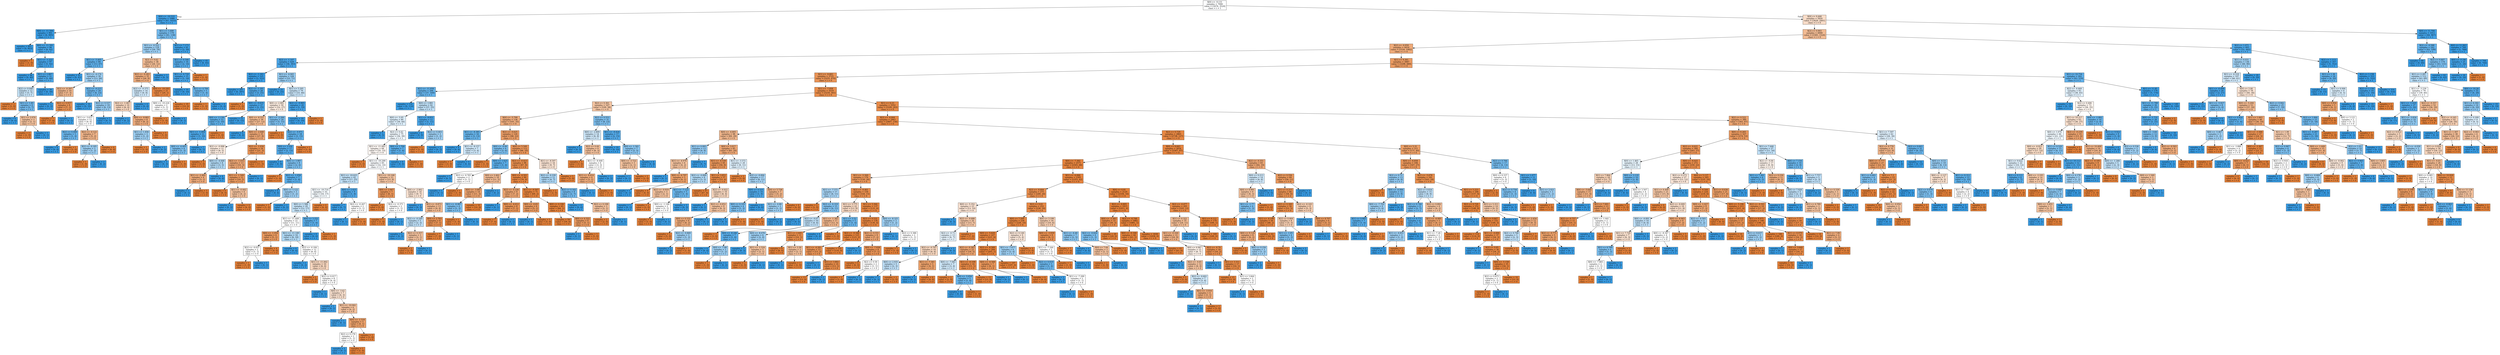 digraph Tree {
node [shape=box, style="filled", color="black"] ;
0 [label="X[0] <= -9.131\nsamples = 7000\nvalue = [3476, 3524]\nclass = t = 1", fillcolor="#399de503"] ;
1 [label="X[0] <= -10.533\nsamples = 1080\nvalue = [47, 1033]\nclass = t = 1", fillcolor="#399de5f3"] ;
0 -> 1 [labeldistance=2.5, labelangle=45, headlabel="True"] ;
2 [label="X[0] <= -11.594\nsamples = 901\nvalue = [6, 895]\nclass = t = 1", fillcolor="#399de5fd"] ;
1 -> 2 ;
3 [label="samples = 803\nvalue = [0, 803]\nclass = t = 1", fillcolor="#399de5ff"] ;
2 -> 3 ;
4 [label="X[0] <= -11.591\nsamples = 98\nvalue = [6, 92]\nclass = t = 1", fillcolor="#399de5ee"] ;
2 -> 4 ;
5 [label="samples = 1\nvalue = [1, 0]\nclass = t = 0", fillcolor="#e58139ff"] ;
4 -> 5 ;
6 [label="X[1] <= -1.222\nsamples = 97\nvalue = [5, 92]\nclass = t = 1", fillcolor="#399de5f1"] ;
4 -> 6 ;
7 [label="samples = 46\nvalue = [0, 46]\nclass = t = 1", fillcolor="#399de5ff"] ;
6 -> 7 ;
8 [label="X[1] <= 2.887\nsamples = 51\nvalue = [5, 46]\nclass = t = 1", fillcolor="#399de5e3"] ;
6 -> 8 ;
9 [label="X[2] <= 0.048\nsamples = 12\nvalue = [5, 7]\nclass = t = 1", fillcolor="#399de549"] ;
8 -> 9 ;
10 [label="samples = 3\nvalue = [3, 0]\nclass = t = 0", fillcolor="#e58139ff"] ;
9 -> 10 ;
11 [label="X[1] <= 1.49\nsamples = 9\nvalue = [2, 7]\nclass = t = 1", fillcolor="#399de5b6"] ;
9 -> 11 ;
12 [label="samples = 6\nvalue = [0, 6]\nclass = t = 1", fillcolor="#399de5ff"] ;
11 -> 12 ;
13 [label="X[1] <= 2.074\nsamples = 3\nvalue = [2, 1]\nclass = t = 0", fillcolor="#e581397f"] ;
11 -> 13 ;
14 [label="samples = 2\nvalue = [2, 0]\nclass = t = 0", fillcolor="#e58139ff"] ;
13 -> 14 ;
15 [label="samples = 1\nvalue = [0, 1]\nclass = t = 1", fillcolor="#399de5ff"] ;
13 -> 15 ;
16 [label="samples = 39\nvalue = [0, 39]\nclass = t = 1", fillcolor="#399de5ff"] ;
8 -> 16 ;
17 [label="X[1] <= 3.499\nsamples = 179\nvalue = [41, 138]\nclass = t = 1", fillcolor="#399de5b3"] ;
1 -> 17 ;
18 [label="X[1] <= -0.522\nsamples = 118\nvalue = [39, 79]\nclass = t = 1", fillcolor="#399de581"] ;
17 -> 18 ;
19 [label="X[1] <= -5.405\nsamples = 80\nvalue = [13, 67]\nclass = t = 1", fillcolor="#399de5ce"] ;
18 -> 19 ;
20 [label="samples = 41\nvalue = [0, 41]\nclass = t = 1", fillcolor="#399de5ff"] ;
19 -> 20 ;
21 [label="X[1] <= -4.174\nsamples = 39\nvalue = [13, 26]\nclass = t = 1", fillcolor="#399de57f"] ;
19 -> 21 ;
22 [label="X[2] <= -0.397\nsamples = 10\nvalue = [7, 3]\nclass = t = 0", fillcolor="#e5813992"] ;
21 -> 22 ;
23 [label="samples = 2\nvalue = [0, 2]\nclass = t = 1", fillcolor="#399de5ff"] ;
22 -> 23 ;
24 [label="X[2] <= 0.937\nsamples = 8\nvalue = [7, 1]\nclass = t = 0", fillcolor="#e58139db"] ;
22 -> 24 ;
25 [label="samples = 7\nvalue = [7, 0]\nclass = t = 0", fillcolor="#e58139ff"] ;
24 -> 25 ;
26 [label="samples = 1\nvalue = [0, 1]\nclass = t = 1", fillcolor="#399de5ff"] ;
24 -> 26 ;
27 [label="X[2] <= -0.215\nsamples = 29\nvalue = [6, 23]\nclass = t = 1", fillcolor="#399de5bc"] ;
21 -> 27 ;
28 [label="samples = 10\nvalue = [0, 10]\nclass = t = 1", fillcolor="#399de5ff"] ;
27 -> 28 ;
29 [label="X[2] <= 0.537\nsamples = 19\nvalue = [6, 13]\nclass = t = 1", fillcolor="#399de589"] ;
27 -> 29 ;
30 [label="X[1] <= -3.637\nsamples = 12\nvalue = [6, 6]\nclass = t = 0", fillcolor="#e5813900"] ;
29 -> 30 ;
31 [label="X[2] <= 0.496\nsamples = 5\nvalue = [1, 4]\nclass = t = 1", fillcolor="#399de5bf"] ;
30 -> 31 ;
32 [label="samples = 4\nvalue = [0, 4]\nclass = t = 1", fillcolor="#399de5ff"] ;
31 -> 32 ;
33 [label="samples = 1\nvalue = [1, 0]\nclass = t = 0", fillcolor="#e58139ff"] ;
31 -> 33 ;
34 [label="X[2] <= -0.122\nsamples = 7\nvalue = [5, 2]\nclass = t = 0", fillcolor="#e5813999"] ;
30 -> 34 ;
35 [label="X[2] <= -0.185\nsamples = 3\nvalue = [1, 2]\nclass = t = 1", fillcolor="#399de57f"] ;
34 -> 35 ;
36 [label="samples = 1\nvalue = [1, 0]\nclass = t = 0", fillcolor="#e58139ff"] ;
35 -> 36 ;
37 [label="samples = 2\nvalue = [0, 2]\nclass = t = 1", fillcolor="#399de5ff"] ;
35 -> 37 ;
38 [label="samples = 4\nvalue = [4, 0]\nclass = t = 0", fillcolor="#e58139ff"] ;
34 -> 38 ;
39 [label="samples = 7\nvalue = [0, 7]\nclass = t = 1", fillcolor="#399de5ff"] ;
29 -> 39 ;
40 [label="X[2] <= 0.62\nsamples = 38\nvalue = [26, 12]\nclass = t = 0", fillcolor="#e5813989"] ;
18 -> 40 ;
41 [label="X[2] <= -0.283\nsamples = 35\nvalue = [26, 9]\nclass = t = 0", fillcolor="#e58139a7"] ;
40 -> 41 ;
42 [label="X[2] <= -0.375\nsamples = 14\nvalue = [6, 8]\nclass = t = 1", fillcolor="#399de540"] ;
41 -> 42 ;
43 [label="X[2] <= -1.067\nsamples = 10\nvalue = [6, 4]\nclass = t = 0", fillcolor="#e5813955"] ;
42 -> 43 ;
44 [label="samples = 2\nvalue = [0, 2]\nclass = t = 1", fillcolor="#399de5ff"] ;
43 -> 44 ;
45 [label="X[0] <= -9.883\nsamples = 8\nvalue = [6, 2]\nclass = t = 0", fillcolor="#e58139aa"] ;
43 -> 45 ;
46 [label="X[1] <= 1.456\nsamples = 3\nvalue = [1, 2]\nclass = t = 1", fillcolor="#399de57f"] ;
45 -> 46 ;
47 [label="samples = 1\nvalue = [1, 0]\nclass = t = 0", fillcolor="#e58139ff"] ;
46 -> 47 ;
48 [label="samples = 2\nvalue = [0, 2]\nclass = t = 1", fillcolor="#399de5ff"] ;
46 -> 48 ;
49 [label="samples = 5\nvalue = [5, 0]\nclass = t = 0", fillcolor="#e58139ff"] ;
45 -> 49 ;
50 [label="samples = 4\nvalue = [0, 4]\nclass = t = 1", fillcolor="#399de5ff"] ;
42 -> 50 ;
51 [label="X[0] <= -10.183\nsamples = 21\nvalue = [20, 1]\nclass = t = 0", fillcolor="#e58139f2"] ;
41 -> 51 ;
52 [label="X[0] <= -10.224\nsamples = 2\nvalue = [1, 1]\nclass = t = 0", fillcolor="#e5813900"] ;
51 -> 52 ;
53 [label="samples = 1\nvalue = [1, 0]\nclass = t = 0", fillcolor="#e58139ff"] ;
52 -> 53 ;
54 [label="samples = 1\nvalue = [0, 1]\nclass = t = 1", fillcolor="#399de5ff"] ;
52 -> 54 ;
55 [label="samples = 19\nvalue = [19, 0]\nclass = t = 0", fillcolor="#e58139ff"] ;
51 -> 55 ;
56 [label="samples = 3\nvalue = [0, 3]\nclass = t = 1", fillcolor="#399de5ff"] ;
40 -> 56 ;
57 [label="X[1] <= 7.173\nsamples = 61\nvalue = [2, 59]\nclass = t = 1", fillcolor="#399de5f6"] ;
17 -> 57 ;
58 [label="X[1] <= 6.546\nsamples = 16\nvalue = [2, 14]\nclass = t = 1", fillcolor="#399de5db"] ;
57 -> 58 ;
59 [label="X[1] <= 4.718\nsamples = 15\nvalue = [1, 14]\nclass = t = 1", fillcolor="#399de5ed"] ;
58 -> 59 ;
60 [label="samples = 10\nvalue = [0, 10]\nclass = t = 1", fillcolor="#399de5ff"] ;
59 -> 60 ;
61 [label="X[1] <= 4.794\nsamples = 5\nvalue = [1, 4]\nclass = t = 1", fillcolor="#399de5bf"] ;
59 -> 61 ;
62 [label="samples = 1\nvalue = [1, 0]\nclass = t = 0", fillcolor="#e58139ff"] ;
61 -> 62 ;
63 [label="samples = 4\nvalue = [0, 4]\nclass = t = 1", fillcolor="#399de5ff"] ;
61 -> 63 ;
64 [label="samples = 1\nvalue = [1, 0]\nclass = t = 0", fillcolor="#e58139ff"] ;
58 -> 64 ;
65 [label="samples = 45\nvalue = [0, 45]\nclass = t = 1", fillcolor="#399de5ff"] ;
57 -> 65 ;
66 [label="X[0] <= 9.468\nsamples = 5920\nvalue = [3429, 2491]\nclass = t = 0", fillcolor="#e5813946"] ;
0 -> 66 [labeldistance=2.5, labelangle=-45, headlabel="False"] ;
67 [label="X[2] <= 0.903\nsamples = 4909\nvalue = [3385, 1524]\nclass = t = 0", fillcolor="#e581398c"] ;
66 -> 67 ;
68 [label="X[2] <= -0.959\nsamples = 4416\nvalue = [3334, 1082]\nclass = t = 0", fillcolor="#e58139ac"] ;
67 -> 68 ;
69 [label="X[2] <= -1.107\nsamples = 429\nvalue = [36, 393]\nclass = t = 1", fillcolor="#399de5e8"] ;
68 -> 69 ;
70 [label="X[2] <= -1.183\nsamples = 325\nvalue = [3, 322]\nclass = t = 1", fillcolor="#399de5fd"] ;
69 -> 70 ;
71 [label="samples = 297\nvalue = [0, 297]\nclass = t = 1", fillcolor="#399de5ff"] ;
70 -> 71 ;
72 [label="X[2] <= -1.181\nsamples = 28\nvalue = [3, 25]\nclass = t = 1", fillcolor="#399de5e0"] ;
70 -> 72 ;
73 [label="samples = 1\nvalue = [1, 0]\nclass = t = 0", fillcolor="#e58139ff"] ;
72 -> 73 ;
74 [label="X[0] <= -0.635\nsamples = 27\nvalue = [2, 25]\nclass = t = 1", fillcolor="#399de5eb"] ;
72 -> 74 ;
75 [label="X[0] <= -1.136\nsamples = 12\nvalue = [2, 10]\nclass = t = 1", fillcolor="#399de5cc"] ;
74 -> 75 ;
76 [label="X[1] <= -1.004\nsamples = 11\nvalue = [1, 10]\nclass = t = 1", fillcolor="#399de5e6"] ;
75 -> 76 ;
77 [label="X[0] <= -4.405\nsamples = 4\nvalue = [1, 3]\nclass = t = 1", fillcolor="#399de5aa"] ;
76 -> 77 ;
78 [label="samples = 3\nvalue = [0, 3]\nclass = t = 1", fillcolor="#399de5ff"] ;
77 -> 78 ;
79 [label="samples = 1\nvalue = [1, 0]\nclass = t = 0", fillcolor="#e58139ff"] ;
77 -> 79 ;
80 [label="samples = 7\nvalue = [0, 7]\nclass = t = 1", fillcolor="#399de5ff"] ;
76 -> 80 ;
81 [label="samples = 1\nvalue = [1, 0]\nclass = t = 0", fillcolor="#e58139ff"] ;
75 -> 81 ;
82 [label="samples = 15\nvalue = [0, 15]\nclass = t = 1", fillcolor="#399de5ff"] ;
74 -> 82 ;
83 [label="X[1] <= -4.945\nsamples = 104\nvalue = [33, 71]\nclass = t = 1", fillcolor="#399de588"] ;
69 -> 83 ;
84 [label="samples = 25\nvalue = [0, 25]\nclass = t = 1", fillcolor="#399de5ff"] ;
83 -> 84 ;
85 [label="X[1] <= 5.295\nsamples = 79\nvalue = [33, 46]\nclass = t = 1", fillcolor="#399de548"] ;
83 -> 85 ;
86 [label="X[0] <= 2.085\nsamples = 59\nvalue = [32, 27]\nclass = t = 0", fillcolor="#e5813928"] ;
85 -> 86 ;
87 [label="X[0] <= -6.551\nsamples = 39\nvalue = [27, 12]\nclass = t = 0", fillcolor="#e581398e"] ;
86 -> 87 ;
88 [label="samples = 4\nvalue = [0, 4]\nclass = t = 1", fillcolor="#399de5ff"] ;
87 -> 88 ;
89 [label="X[0] <= -2.648\nsamples = 35\nvalue = [27, 8]\nclass = t = 0", fillcolor="#e58139b3"] ;
87 -> 89 ;
90 [label="X[2] <= -0.998\nsamples = 11\nvalue = [6, 5]\nclass = t = 0", fillcolor="#e581392a"] ;
89 -> 90 ;
91 [label="samples = 3\nvalue = [3, 0]\nclass = t = 0", fillcolor="#e58139ff"] ;
90 -> 91 ;
92 [label="X[0] <= -4.448\nsamples = 8\nvalue = [3, 5]\nclass = t = 1", fillcolor="#399de566"] ;
90 -> 92 ;
93 [label="X[1] <= -2.482\nsamples = 4\nvalue = [3, 1]\nclass = t = 0", fillcolor="#e58139aa"] ;
92 -> 93 ;
94 [label="samples = 1\nvalue = [0, 1]\nclass = t = 1", fillcolor="#399de5ff"] ;
93 -> 94 ;
95 [label="samples = 3\nvalue = [3, 0]\nclass = t = 0", fillcolor="#e58139ff"] ;
93 -> 95 ;
96 [label="samples = 4\nvalue = [0, 4]\nclass = t = 1", fillcolor="#399de5ff"] ;
92 -> 96 ;
97 [label="X[2] <= -1.034\nsamples = 24\nvalue = [21, 3]\nclass = t = 0", fillcolor="#e58139db"] ;
89 -> 97 ;
98 [label="X[2] <= -1.035\nsamples = 13\nvalue = [10, 3]\nclass = t = 0", fillcolor="#e58139b3"] ;
97 -> 98 ;
99 [label="X[1] <= -1.549\nsamples = 12\nvalue = [10, 2]\nclass = t = 0", fillcolor="#e58139cc"] ;
98 -> 99 ;
100 [label="samples = 6\nvalue = [6, 0]\nclass = t = 0", fillcolor="#e58139ff"] ;
99 -> 100 ;
101 [label="X[1] <= -0.442\nsamples = 6\nvalue = [4, 2]\nclass = t = 0", fillcolor="#e581397f"] ;
99 -> 101 ;
102 [label="samples = 2\nvalue = [0, 2]\nclass = t = 1", fillcolor="#399de5ff"] ;
101 -> 102 ;
103 [label="samples = 4\nvalue = [4, 0]\nclass = t = 0", fillcolor="#e58139ff"] ;
101 -> 103 ;
104 [label="samples = 1\nvalue = [0, 1]\nclass = t = 1", fillcolor="#399de5ff"] ;
98 -> 104 ;
105 [label="samples = 11\nvalue = [11, 0]\nclass = t = 0", fillcolor="#e58139ff"] ;
97 -> 105 ;
106 [label="X[1] <= -2.266\nsamples = 20\nvalue = [5, 15]\nclass = t = 1", fillcolor="#399de5aa"] ;
86 -> 106 ;
107 [label="samples = 2\nvalue = [2, 0]\nclass = t = 0", fillcolor="#e58139ff"] ;
106 -> 107 ;
108 [label="X[2] <= -0.971\nsamples = 18\nvalue = [3, 15]\nclass = t = 1", fillcolor="#399de5cc"] ;
106 -> 108 ;
109 [label="X[0] <= 3.556\nsamples = 17\nvalue = [2, 15]\nclass = t = 1", fillcolor="#399de5dd"] ;
108 -> 109 ;
110 [label="samples = 9\nvalue = [0, 9]\nclass = t = 1", fillcolor="#399de5ff"] ;
109 -> 110 ;
111 [label="X[0] <= 3.987\nsamples = 8\nvalue = [2, 6]\nclass = t = 1", fillcolor="#399de5aa"] ;
109 -> 111 ;
112 [label="samples = 1\nvalue = [1, 0]\nclass = t = 0", fillcolor="#e58139ff"] ;
111 -> 112 ;
113 [label="X[2] <= -1.058\nsamples = 7\nvalue = [1, 6]\nclass = t = 1", fillcolor="#399de5d4"] ;
111 -> 113 ;
114 [label="samples = 4\nvalue = [0, 4]\nclass = t = 1", fillcolor="#399de5ff"] ;
113 -> 114 ;
115 [label="X[0] <= 5.122\nsamples = 3\nvalue = [1, 2]\nclass = t = 1", fillcolor="#399de57f"] ;
113 -> 115 ;
116 [label="samples = 1\nvalue = [1, 0]\nclass = t = 0", fillcolor="#e58139ff"] ;
115 -> 116 ;
117 [label="samples = 2\nvalue = [0, 2]\nclass = t = 1", fillcolor="#399de5ff"] ;
115 -> 117 ;
118 [label="samples = 1\nvalue = [1, 0]\nclass = t = 0", fillcolor="#e58139ff"] ;
108 -> 118 ;
119 [label="X[2] <= -0.965\nsamples = 20\nvalue = [1, 19]\nclass = t = 1", fillcolor="#399de5f2"] ;
85 -> 119 ;
120 [label="samples = 19\nvalue = [0, 19]\nclass = t = 1", fillcolor="#399de5ff"] ;
119 -> 120 ;
121 [label="samples = 1\nvalue = [1, 0]\nclass = t = 0", fillcolor="#e58139ff"] ;
119 -> 121 ;
122 [label="X[1] <= 9.361\nsamples = 3987\nvalue = [3298, 689]\nclass = t = 0", fillcolor="#e58139ca"] ;
68 -> 122 ;
123 [label="X[1] <= -9.683\nsamples = 3725\nvalue = [3255, 470]\nclass = t = 0", fillcolor="#e58139da"] ;
122 -> 123 ;
124 [label="X[1] <= -11.858\nsamples = 206\nvalue = [37, 169]\nclass = t = 1", fillcolor="#399de5c7"] ;
123 -> 124 ;
125 [label="samples = 114\nvalue = [0, 114]\nclass = t = 1", fillcolor="#399de5ff"] ;
124 -> 125 ;
126 [label="X[0] <= 3.981\nsamples = 92\nvalue = [37, 55]\nclass = t = 1", fillcolor="#399de553"] ;
124 -> 126 ;
127 [label="X[0] <= -5.95\nsamples = 80\nvalue = [36, 44]\nclass = t = 1", fillcolor="#399de52e"] ;
126 -> 127 ;
128 [label="samples = 5\nvalue = [0, 5]\nclass = t = 1", fillcolor="#399de5ff"] ;
127 -> 128 ;
129 [label="X[2] <= 0.42\nsamples = 75\nvalue = [36, 39]\nclass = t = 1", fillcolor="#399de514"] ;
127 -> 129 ;
130 [label="X[1] <= -11.683\nsamples = 68\nvalue = [35, 33]\nclass = t = 0", fillcolor="#e581390f"] ;
129 -> 130 ;
131 [label="samples = 3\nvalue = [3, 0]\nclass = t = 0", fillcolor="#e58139ff"] ;
130 -> 131 ;
132 [label="X[1] <= -10.299\nsamples = 65\nvalue = [32, 33]\nclass = t = 1", fillcolor="#399de508"] ;
130 -> 132 ;
133 [label="X[1] <= -10.625\nsamples = 42\nvalue = [17, 25]\nclass = t = 1", fillcolor="#399de552"] ;
132 -> 133 ;
134 [label="X[1] <= -10.714\nsamples = 33\nvalue = [16, 17]\nclass = t = 1", fillcolor="#399de50f"] ;
133 -> 134 ;
135 [label="X[0] <= 1.588\nsamples = 29\nvalue = [12, 17]\nclass = t = 1", fillcolor="#399de54b"] ;
134 -> 135 ;
136 [label="X[1] <= -11.408\nsamples = 22\nvalue = [11, 11]\nclass = t = 0", fillcolor="#e5813900"] ;
135 -> 136 ;
137 [label="X[0] <= -1.054\nsamples = 6\nvalue = [5, 1]\nclass = t = 0", fillcolor="#e58139cc"] ;
136 -> 137 ;
138 [label="X[2] <= -0.057\nsamples = 2\nvalue = [1, 1]\nclass = t = 0", fillcolor="#e5813900"] ;
137 -> 138 ;
139 [label="samples = 1\nvalue = [1, 0]\nclass = t = 0", fillcolor="#e58139ff"] ;
138 -> 139 ;
140 [label="samples = 1\nvalue = [0, 1]\nclass = t = 1", fillcolor="#399de5ff"] ;
138 -> 140 ;
141 [label="samples = 4\nvalue = [4, 0]\nclass = t = 0", fillcolor="#e58139ff"] ;
137 -> 141 ;
142 [label="X[1] <= -11.149\nsamples = 16\nvalue = [6, 10]\nclass = t = 1", fillcolor="#399de566"] ;
136 -> 142 ;
143 [label="samples = 4\nvalue = [0, 4]\nclass = t = 1", fillcolor="#399de5ff"] ;
142 -> 143 ;
144 [label="X[2] <= -0.184\nsamples = 12\nvalue = [6, 6]\nclass = t = 0", fillcolor="#e5813900"] ;
142 -> 144 ;
145 [label="samples = 2\nvalue = [0, 2]\nclass = t = 1", fillcolor="#399de5ff"] ;
144 -> 145 ;
146 [label="X[1] <= -11.002\nsamples = 10\nvalue = [6, 4]\nclass = t = 0", fillcolor="#e5813955"] ;
144 -> 146 ;
147 [label="samples = 2\nvalue = [2, 0]\nclass = t = 0", fillcolor="#e58139ff"] ;
146 -> 147 ;
148 [label="X[2] <= 0.017\nsamples = 8\nvalue = [4, 4]\nclass = t = 0", fillcolor="#e5813900"] ;
146 -> 148 ;
149 [label="samples = 1\nvalue = [0, 1]\nclass = t = 1", fillcolor="#399de5ff"] ;
148 -> 149 ;
150 [label="X[0] <= -3.62\nsamples = 7\nvalue = [4, 3]\nclass = t = 0", fillcolor="#e5813940"] ;
148 -> 150 ;
151 [label="samples = 1\nvalue = [0, 1]\nclass = t = 1", fillcolor="#399de5ff"] ;
150 -> 151 ;
152 [label="X[1] <= -10.942\nsamples = 6\nvalue = [4, 2]\nclass = t = 0", fillcolor="#e581397f"] ;
150 -> 152 ;
153 [label="samples = 1\nvalue = [0, 1]\nclass = t = 1", fillcolor="#399de5ff"] ;
152 -> 153 ;
154 [label="X[0] <= -1.518\nsamples = 5\nvalue = [4, 1]\nclass = t = 0", fillcolor="#e58139bf"] ;
152 -> 154 ;
155 [label="X[2] <= 0.178\nsamples = 2\nvalue = [1, 1]\nclass = t = 0", fillcolor="#e5813900"] ;
154 -> 155 ;
156 [label="samples = 1\nvalue = [0, 1]\nclass = t = 1", fillcolor="#399de5ff"] ;
155 -> 156 ;
157 [label="samples = 1\nvalue = [1, 0]\nclass = t = 0", fillcolor="#e58139ff"] ;
155 -> 157 ;
158 [label="samples = 3\nvalue = [3, 0]\nclass = t = 0", fillcolor="#e58139ff"] ;
154 -> 158 ;
159 [label="X[0] <= 3.252\nsamples = 7\nvalue = [1, 6]\nclass = t = 1", fillcolor="#399de5d4"] ;
135 -> 159 ;
160 [label="samples = 6\nvalue = [0, 6]\nclass = t = 1", fillcolor="#399de5ff"] ;
159 -> 160 ;
161 [label="samples = 1\nvalue = [1, 0]\nclass = t = 0", fillcolor="#e58139ff"] ;
159 -> 161 ;
162 [label="samples = 4\nvalue = [4, 0]\nclass = t = 0", fillcolor="#e58139ff"] ;
134 -> 162 ;
163 [label="X[0] <= 2.425\nsamples = 9\nvalue = [1, 8]\nclass = t = 1", fillcolor="#399de5df"] ;
133 -> 163 ;
164 [label="samples = 7\nvalue = [0, 7]\nclass = t = 1", fillcolor="#399de5ff"] ;
163 -> 164 ;
165 [label="X[2] <= -0.267\nsamples = 2\nvalue = [1, 1]\nclass = t = 0", fillcolor="#e5813900"] ;
163 -> 165 ;
166 [label="samples = 1\nvalue = [0, 1]\nclass = t = 1", fillcolor="#399de5ff"] ;
165 -> 166 ;
167 [label="samples = 1\nvalue = [1, 0]\nclass = t = 0", fillcolor="#e58139ff"] ;
165 -> 167 ;
168 [label="X[1] <= -10.168\nsamples = 23\nvalue = [15, 8]\nclass = t = 0", fillcolor="#e5813977"] ;
132 -> 168 ;
169 [label="X[0] <= 2.067\nsamples = 7\nvalue = [6, 1]\nclass = t = 0", fillcolor="#e58139d4"] ;
168 -> 169 ;
170 [label="samples = 5\nvalue = [5, 0]\nclass = t = 0", fillcolor="#e58139ff"] ;
169 -> 170 ;
171 [label="X[2] <= -0.371\nsamples = 2\nvalue = [1, 1]\nclass = t = 0", fillcolor="#e5813900"] ;
169 -> 171 ;
172 [label="samples = 1\nvalue = [1, 0]\nclass = t = 0", fillcolor="#e58139ff"] ;
171 -> 172 ;
173 [label="samples = 1\nvalue = [0, 1]\nclass = t = 1", fillcolor="#399de5ff"] ;
171 -> 173 ;
174 [label="X[0] <= -2.062\nsamples = 16\nvalue = [9, 7]\nclass = t = 0", fillcolor="#e5813939"] ;
168 -> 174 ;
175 [label="samples = 3\nvalue = [0, 3]\nclass = t = 1", fillcolor="#399de5ff"] ;
174 -> 175 ;
176 [label="X[1] <= -9.873\nsamples = 13\nvalue = [9, 4]\nclass = t = 0", fillcolor="#e581398e"] ;
174 -> 176 ;
177 [label="X[2] <= -0.249\nsamples = 5\nvalue = [2, 3]\nclass = t = 1", fillcolor="#399de555"] ;
176 -> 177 ;
178 [label="samples = 2\nvalue = [0, 2]\nclass = t = 1", fillcolor="#399de5ff"] ;
177 -> 178 ;
179 [label="X[2] <= 0.357\nsamples = 3\nvalue = [2, 1]\nclass = t = 0", fillcolor="#e581397f"] ;
177 -> 179 ;
180 [label="samples = 2\nvalue = [2, 0]\nclass = t = 0", fillcolor="#e58139ff"] ;
179 -> 180 ;
181 [label="samples = 1\nvalue = [0, 1]\nclass = t = 1", fillcolor="#399de5ff"] ;
179 -> 181 ;
182 [label="X[0] <= 2.763\nsamples = 8\nvalue = [7, 1]\nclass = t = 0", fillcolor="#e58139db"] ;
176 -> 182 ;
183 [label="samples = 7\nvalue = [7, 0]\nclass = t = 0", fillcolor="#e58139ff"] ;
182 -> 183 ;
184 [label="samples = 1\nvalue = [0, 1]\nclass = t = 1", fillcolor="#399de5ff"] ;
182 -> 184 ;
185 [label="X[0] <= 1.704\nsamples = 7\nvalue = [1, 6]\nclass = t = 1", fillcolor="#399de5d4"] ;
129 -> 185 ;
186 [label="samples = 6\nvalue = [0, 6]\nclass = t = 1", fillcolor="#399de5ff"] ;
185 -> 186 ;
187 [label="samples = 1\nvalue = [1, 0]\nclass = t = 0", fillcolor="#e58139ff"] ;
185 -> 187 ;
188 [label="X[1] <= -9.951\nsamples = 12\nvalue = [1, 11]\nclass = t = 1", fillcolor="#399de5e8"] ;
126 -> 188 ;
189 [label="samples = 9\nvalue = [0, 9]\nclass = t = 1", fillcolor="#399de5ff"] ;
188 -> 189 ;
190 [label="X[2] <= 0.403\nsamples = 3\nvalue = [1, 2]\nclass = t = 1", fillcolor="#399de57f"] ;
188 -> 190 ;
191 [label="samples = 1\nvalue = [1, 0]\nclass = t = 0", fillcolor="#e58139ff"] ;
190 -> 191 ;
192 [label="samples = 2\nvalue = [0, 2]\nclass = t = 1", fillcolor="#399de5ff"] ;
190 -> 192 ;
193 [label="X[1] <= -7.958\nsamples = 3519\nvalue = [3218, 301]\nclass = t = 0", fillcolor="#e58139e7"] ;
123 -> 193 ;
194 [label="X[2] <= 0.361\nsamples = 167\nvalue = [109, 58]\nclass = t = 0", fillcolor="#e5813977"] ;
193 -> 194 ;
195 [label="X[0] <= -5.799\nsamples = 136\nvalue = [101, 35]\nclass = t = 0", fillcolor="#e58139a7"] ;
194 -> 195 ;
196 [label="X[1] <= -8.385\nsamples = 16\nvalue = [3, 13]\nclass = t = 1", fillcolor="#399de5c4"] ;
195 -> 196 ;
197 [label="samples = 9\nvalue = [0, 9]\nclass = t = 1", fillcolor="#399de5ff"] ;
196 -> 197 ;
198 [label="X[1] <= -8.157\nsamples = 7\nvalue = [3, 4]\nclass = t = 1", fillcolor="#399de540"] ;
196 -> 198 ;
199 [label="samples = 3\nvalue = [3, 0]\nclass = t = 0", fillcolor="#e58139ff"] ;
198 -> 199 ;
200 [label="samples = 4\nvalue = [0, 4]\nclass = t = 1", fillcolor="#399de5ff"] ;
198 -> 200 ;
201 [label="X[2] <= -0.625\nsamples = 120\nvalue = [98, 22]\nclass = t = 0", fillcolor="#e58139c6"] ;
195 -> 201 ;
202 [label="X[0] <= -4.99\nsamples = 8\nvalue = [2, 6]\nclass = t = 1", fillcolor="#399de5aa"] ;
201 -> 202 ;
203 [label="samples = 1\nvalue = [1, 0]\nclass = t = 0", fillcolor="#e58139ff"] ;
202 -> 203 ;
204 [label="X[0] <= 1.625\nsamples = 7\nvalue = [1, 6]\nclass = t = 1", fillcolor="#399de5d4"] ;
202 -> 204 ;
205 [label="samples = 5\nvalue = [0, 5]\nclass = t = 1", fillcolor="#399de5ff"] ;
204 -> 205 ;
206 [label="X[2] <= -0.765\nsamples = 2\nvalue = [1, 1]\nclass = t = 0", fillcolor="#e5813900"] ;
204 -> 206 ;
207 [label="samples = 1\nvalue = [0, 1]\nclass = t = 1", fillcolor="#399de5ff"] ;
206 -> 207 ;
208 [label="samples = 1\nvalue = [1, 0]\nclass = t = 0", fillcolor="#e58139ff"] ;
206 -> 208 ;
209 [label="X[0] <= 5.549\nsamples = 112\nvalue = [96, 16]\nclass = t = 0", fillcolor="#e58139d4"] ;
201 -> 209 ;
210 [label="X[2] <= -0.423\nsamples = 96\nvalue = [87, 9]\nclass = t = 0", fillcolor="#e58139e5"] ;
209 -> 210 ;
211 [label="X[0] <= 2.462\nsamples = 16\nvalue = [11, 5]\nclass = t = 0", fillcolor="#e581398b"] ;
210 -> 211 ;
212 [label="X[0] <= -3.081\nsamples = 14\nvalue = [11, 3]\nclass = t = 0", fillcolor="#e58139b9"] ;
211 -> 212 ;
213 [label="X[1] <= -8.987\nsamples = 4\nvalue = [1, 3]\nclass = t = 1", fillcolor="#399de5aa"] ;
212 -> 213 ;
214 [label="samples = 1\nvalue = [1, 0]\nclass = t = 0", fillcolor="#e58139ff"] ;
213 -> 214 ;
215 [label="samples = 3\nvalue = [0, 3]\nclass = t = 1", fillcolor="#399de5ff"] ;
213 -> 215 ;
216 [label="samples = 10\nvalue = [10, 0]\nclass = t = 0", fillcolor="#e58139ff"] ;
212 -> 216 ;
217 [label="samples = 2\nvalue = [0, 2]\nclass = t = 1", fillcolor="#399de5ff"] ;
211 -> 217 ;
218 [label="X[0] <= -4.501\nsamples = 80\nvalue = [76, 4]\nclass = t = 0", fillcolor="#e58139f2"] ;
210 -> 218 ;
219 [label="X[2] <= -0.226\nsamples = 9\nvalue = [7, 2]\nclass = t = 0", fillcolor="#e58139b6"] ;
218 -> 219 ;
220 [label="samples = 1\nvalue = [0, 1]\nclass = t = 1", fillcolor="#399de5ff"] ;
219 -> 220 ;
221 [label="X[0] <= -4.612\nsamples = 8\nvalue = [7, 1]\nclass = t = 0", fillcolor="#e58139db"] ;
219 -> 221 ;
222 [label="samples = 7\nvalue = [7, 0]\nclass = t = 0", fillcolor="#e58139ff"] ;
221 -> 222 ;
223 [label="samples = 1\nvalue = [0, 1]\nclass = t = 1", fillcolor="#399de5ff"] ;
221 -> 223 ;
224 [label="X[1] <= -9.567\nsamples = 71\nvalue = [69, 2]\nclass = t = 0", fillcolor="#e58139f8"] ;
218 -> 224 ;
225 [label="X[0] <= -0.83\nsamples = 6\nvalue = [5, 1]\nclass = t = 0", fillcolor="#e58139cc"] ;
224 -> 225 ;
226 [label="samples = 1\nvalue = [0, 1]\nclass = t = 1", fillcolor="#399de5ff"] ;
225 -> 226 ;
227 [label="samples = 5\nvalue = [5, 0]\nclass = t = 0", fillcolor="#e58139ff"] ;
225 -> 227 ;
228 [label="X[0] <= 4.106\nsamples = 65\nvalue = [64, 1]\nclass = t = 0", fillcolor="#e58139fb"] ;
224 -> 228 ;
229 [label="samples = 59\nvalue = [59, 0]\nclass = t = 0", fillcolor="#e58139ff"] ;
228 -> 229 ;
230 [label="X[0] <= 4.322\nsamples = 6\nvalue = [5, 1]\nclass = t = 0", fillcolor="#e58139cc"] ;
228 -> 230 ;
231 [label="samples = 1\nvalue = [0, 1]\nclass = t = 1", fillcolor="#399de5ff"] ;
230 -> 231 ;
232 [label="samples = 5\nvalue = [5, 0]\nclass = t = 0", fillcolor="#e58139ff"] ;
230 -> 232 ;
233 [label="X[1] <= -8.597\nsamples = 16\nvalue = [9, 7]\nclass = t = 0", fillcolor="#e5813939"] ;
209 -> 233 ;
234 [label="X[2] <= -0.339\nsamples = 11\nvalue = [4, 7]\nclass = t = 1", fillcolor="#399de56d"] ;
233 -> 234 ;
235 [label="samples = 2\nvalue = [2, 0]\nclass = t = 0", fillcolor="#e58139ff"] ;
234 -> 235 ;
236 [label="X[2] <= 0.162\nsamples = 9\nvalue = [2, 7]\nclass = t = 1", fillcolor="#399de5b6"] ;
234 -> 236 ;
237 [label="samples = 6\nvalue = [0, 6]\nclass = t = 1", fillcolor="#399de5ff"] ;
236 -> 237 ;
238 [label="X[2] <= 0.198\nsamples = 3\nvalue = [2, 1]\nclass = t = 0", fillcolor="#e581397f"] ;
236 -> 238 ;
239 [label="samples = 2\nvalue = [2, 0]\nclass = t = 0", fillcolor="#e58139ff"] ;
238 -> 239 ;
240 [label="samples = 1\nvalue = [0, 1]\nclass = t = 1", fillcolor="#399de5ff"] ;
238 -> 240 ;
241 [label="samples = 5\nvalue = [5, 0]\nclass = t = 0", fillcolor="#e58139ff"] ;
233 -> 241 ;
242 [label="X[2] <= 0.553\nsamples = 31\nvalue = [8, 23]\nclass = t = 1", fillcolor="#399de5a6"] ;
194 -> 242 ;
243 [label="X[0] <= -2.809\nsamples = 14\nvalue = [6, 8]\nclass = t = 1", fillcolor="#399de540"] ;
242 -> 243 ;
244 [label="samples = 5\nvalue = [0, 5]\nclass = t = 1", fillcolor="#399de5ff"] ;
243 -> 244 ;
245 [label="X[2] <= 0.44\nsamples = 9\nvalue = [6, 3]\nclass = t = 0", fillcolor="#e581397f"] ;
243 -> 245 ;
246 [label="samples = 3\nvalue = [3, 0]\nclass = t = 0", fillcolor="#e58139ff"] ;
245 -> 246 ;
247 [label="X[1] <= -8.448\nsamples = 6\nvalue = [3, 3]\nclass = t = 0", fillcolor="#e5813900"] ;
245 -> 247 ;
248 [label="X[1] <= -9.414\nsamples = 4\nvalue = [3, 1]\nclass = t = 0", fillcolor="#e58139aa"] ;
247 -> 248 ;
249 [label="samples = 1\nvalue = [0, 1]\nclass = t = 1", fillcolor="#399de5ff"] ;
248 -> 249 ;
250 [label="samples = 3\nvalue = [3, 0]\nclass = t = 0", fillcolor="#e58139ff"] ;
248 -> 250 ;
251 [label="samples = 2\nvalue = [0, 2]\nclass = t = 1", fillcolor="#399de5ff"] ;
247 -> 251 ;
252 [label="X[1] <= -8.424\nsamples = 17\nvalue = [2, 15]\nclass = t = 1", fillcolor="#399de5dd"] ;
242 -> 252 ;
253 [label="samples = 10\nvalue = [0, 10]\nclass = t = 1", fillcolor="#399de5ff"] ;
252 -> 253 ;
254 [label="X[0] <= -1.561\nsamples = 7\nvalue = [2, 5]\nclass = t = 1", fillcolor="#399de599"] ;
252 -> 254 ;
255 [label="X[0] <= -3.722\nsamples = 3\nvalue = [2, 1]\nclass = t = 0", fillcolor="#e581397f"] ;
254 -> 255 ;
256 [label="samples = 1\nvalue = [0, 1]\nclass = t = 1", fillcolor="#399de5ff"] ;
255 -> 256 ;
257 [label="samples = 2\nvalue = [2, 0]\nclass = t = 0", fillcolor="#e58139ff"] ;
255 -> 257 ;
258 [label="samples = 4\nvalue = [0, 4]\nclass = t = 1", fillcolor="#399de5ff"] ;
254 -> 258 ;
259 [label="X[1] <= 6.23\nsamples = 3352\nvalue = [3109, 243]\nclass = t = 0", fillcolor="#e58139eb"] ;
193 -> 259 ;
260 [label="X[2] <= -0.844\nsamples = 2963\nvalue = [2807, 156]\nclass = t = 0", fillcolor="#e58139f1"] ;
259 -> 260 ;
261 [label="X[0] <= -4.805\nsamples = 98\nvalue = [69, 29]\nclass = t = 0", fillcolor="#e5813994"] ;
260 -> 261 ;
262 [label="X[1] <= 0.995\nsamples = 13\nvalue = [4, 9]\nclass = t = 1", fillcolor="#399de58e"] ;
261 -> 262 ;
263 [label="X[1] <= -4.978\nsamples = 6\nvalue = [4, 2]\nclass = t = 0", fillcolor="#e581397f"] ;
262 -> 263 ;
264 [label="samples = 1\nvalue = [0, 1]\nclass = t = 1", fillcolor="#399de5ff"] ;
263 -> 264 ;
265 [label="X[0] <= -6.797\nsamples = 5\nvalue = [4, 1]\nclass = t = 0", fillcolor="#e58139bf"] ;
263 -> 265 ;
266 [label="samples = 1\nvalue = [0, 1]\nclass = t = 1", fillcolor="#399de5ff"] ;
265 -> 266 ;
267 [label="samples = 4\nvalue = [4, 0]\nclass = t = 0", fillcolor="#e58139ff"] ;
265 -> 267 ;
268 [label="samples = 7\nvalue = [0, 7]\nclass = t = 1", fillcolor="#399de5ff"] ;
262 -> 268 ;
269 [label="X[0] <= 3.017\nsamples = 85\nvalue = [65, 20]\nclass = t = 0", fillcolor="#e58139b1"] ;
261 -> 269 ;
270 [label="X[1] <= -4.539\nsamples = 65\nvalue = [56, 9]\nclass = t = 0", fillcolor="#e58139d6"] ;
269 -> 270 ;
271 [label="X[2] <= -0.889\nsamples = 8\nvalue = [3, 5]\nclass = t = 1", fillcolor="#399de566"] ;
270 -> 271 ;
272 [label="X[2] <= -0.919\nsamples = 3\nvalue = [2, 1]\nclass = t = 0", fillcolor="#e581397f"] ;
271 -> 272 ;
273 [label="samples = 1\nvalue = [0, 1]\nclass = t = 1", fillcolor="#399de5ff"] ;
272 -> 273 ;
274 [label="samples = 2\nvalue = [2, 0]\nclass = t = 0", fillcolor="#e58139ff"] ;
272 -> 274 ;
275 [label="X[1] <= -7.122\nsamples = 5\nvalue = [1, 4]\nclass = t = 1", fillcolor="#399de5bf"] ;
271 -> 275 ;
276 [label="X[0] <= -1.148\nsamples = 2\nvalue = [1, 1]\nclass = t = 0", fillcolor="#e5813900"] ;
275 -> 276 ;
277 [label="samples = 1\nvalue = [1, 0]\nclass = t = 0", fillcolor="#e58139ff"] ;
276 -> 277 ;
278 [label="samples = 1\nvalue = [0, 1]\nclass = t = 1", fillcolor="#399de5ff"] ;
276 -> 278 ;
279 [label="samples = 3\nvalue = [0, 3]\nclass = t = 1", fillcolor="#399de5ff"] ;
275 -> 279 ;
280 [label="X[1] <= 3.853\nsamples = 57\nvalue = [53, 4]\nclass = t = 0", fillcolor="#e58139ec"] ;
270 -> 280 ;
281 [label="samples = 47\nvalue = [47, 0]\nclass = t = 0", fillcolor="#e58139ff"] ;
280 -> 281 ;
282 [label="X[2] <= -0.922\nsamples = 10\nvalue = [6, 4]\nclass = t = 0", fillcolor="#e5813955"] ;
280 -> 282 ;
283 [label="samples = 1\nvalue = [0, 1]\nclass = t = 1", fillcolor="#399de5ff"] ;
282 -> 283 ;
284 [label="X[2] <= -0.852\nsamples = 9\nvalue = [6, 3]\nclass = t = 0", fillcolor="#e581397f"] ;
282 -> 284 ;
285 [label="X[0] <= 0.332\nsamples = 8\nvalue = [6, 2]\nclass = t = 0", fillcolor="#e58139aa"] ;
284 -> 285 ;
286 [label="samples = 5\nvalue = [5, 0]\nclass = t = 0", fillcolor="#e58139ff"] ;
285 -> 286 ;
287 [label="X[2] <= -0.869\nsamples = 3\nvalue = [1, 2]\nclass = t = 1", fillcolor="#399de57f"] ;
285 -> 287 ;
288 [label="samples = 2\nvalue = [0, 2]\nclass = t = 1", fillcolor="#399de5ff"] ;
287 -> 288 ;
289 [label="samples = 1\nvalue = [1, 0]\nclass = t = 0", fillcolor="#e58139ff"] ;
287 -> 289 ;
290 [label="samples = 1\nvalue = [0, 1]\nclass = t = 1", fillcolor="#399de5ff"] ;
284 -> 290 ;
291 [label="X[1] <= -3.572\nsamples = 20\nvalue = [9, 11]\nclass = t = 1", fillcolor="#399de52e"] ;
269 -> 291 ;
292 [label="samples = 3\nvalue = [3, 0]\nclass = t = 0", fillcolor="#e58139ff"] ;
291 -> 292 ;
293 [label="X[2] <= -0.894\nsamples = 17\nvalue = [6, 11]\nclass = t = 1", fillcolor="#399de574"] ;
291 -> 293 ;
294 [label="X[0] <= 4.525\nsamples = 10\nvalue = [1, 9]\nclass = t = 1", fillcolor="#399de5e3"] ;
293 -> 294 ;
295 [label="X[0] <= 4.105\nsamples = 4\nvalue = [1, 3]\nclass = t = 1", fillcolor="#399de5aa"] ;
294 -> 295 ;
296 [label="samples = 3\nvalue = [0, 3]\nclass = t = 1", fillcolor="#399de5ff"] ;
295 -> 296 ;
297 [label="samples = 1\nvalue = [1, 0]\nclass = t = 0", fillcolor="#e58139ff"] ;
295 -> 297 ;
298 [label="samples = 6\nvalue = [0, 6]\nclass = t = 1", fillcolor="#399de5ff"] ;
294 -> 298 ;
299 [label="X[0] <= 5.738\nsamples = 7\nvalue = [5, 2]\nclass = t = 0", fillcolor="#e5813999"] ;
293 -> 299 ;
300 [label="X[1] <= -0.88\nsamples = 3\nvalue = [1, 2]\nclass = t = 1", fillcolor="#399de57f"] ;
299 -> 300 ;
301 [label="samples = 1\nvalue = [1, 0]\nclass = t = 0", fillcolor="#e58139ff"] ;
300 -> 301 ;
302 [label="samples = 2\nvalue = [0, 2]\nclass = t = 1", fillcolor="#399de5ff"] ;
300 -> 302 ;
303 [label="samples = 4\nvalue = [4, 0]\nclass = t = 0", fillcolor="#e58139ff"] ;
299 -> 303 ;
304 [label="X[2] <= 0.729\nsamples = 2865\nvalue = [2738, 127]\nclass = t = 0", fillcolor="#e58139f3"] ;
260 -> 304 ;
305 [label="X[0] <= 8.643\nsamples = 2654\nvalue = [2567, 87]\nclass = t = 0", fillcolor="#e58139f6"] ;
304 -> 305 ;
306 [label="X[0] <= -7.392\nsamples = 2571\nvalue = [2503, 68]\nclass = t = 0", fillcolor="#e58139f8"] ;
305 -> 306 ;
307 [label="X[1] <= -5.569\nsamples = 176\nvalue = [150, 26]\nclass = t = 0", fillcolor="#e58139d3"] ;
306 -> 307 ;
308 [label="X[1] <= -7.571\nsamples = 17\nvalue = [6, 11]\nclass = t = 1", fillcolor="#399de574"] ;
307 -> 308 ;
309 [label="samples = 2\nvalue = [2, 0]\nclass = t = 0", fillcolor="#e58139ff"] ;
308 -> 309 ;
310 [label="X[2] <= -0.319\nsamples = 15\nvalue = [4, 11]\nclass = t = 1", fillcolor="#399de5a2"] ;
308 -> 310 ;
311 [label="samples = 5\nvalue = [0, 5]\nclass = t = 1", fillcolor="#399de5ff"] ;
310 -> 311 ;
312 [label="X[2] <= -0.07\nsamples = 10\nvalue = [4, 6]\nclass = t = 1", fillcolor="#399de555"] ;
310 -> 312 ;
313 [label="samples = 3\nvalue = [3, 0]\nclass = t = 0", fillcolor="#e58139ff"] ;
312 -> 313 ;
314 [label="X[0] <= -8.246\nsamples = 7\nvalue = [1, 6]\nclass = t = 1", fillcolor="#399de5d4"] ;
312 -> 314 ;
315 [label="samples = 4\nvalue = [0, 4]\nclass = t = 1", fillcolor="#399de5ff"] ;
314 -> 315 ;
316 [label="X[0] <= -7.88\nsamples = 3\nvalue = [1, 2]\nclass = t = 1", fillcolor="#399de57f"] ;
314 -> 316 ;
317 [label="samples = 1\nvalue = [1, 0]\nclass = t = 0", fillcolor="#e58139ff"] ;
316 -> 317 ;
318 [label="samples = 2\nvalue = [0, 2]\nclass = t = 1", fillcolor="#399de5ff"] ;
316 -> 318 ;
319 [label="X[2] <= -0.461\nsamples = 159\nvalue = [144, 15]\nclass = t = 0", fillcolor="#e58139e4"] ;
307 -> 319 ;
320 [label="X[1] <= 3.775\nsamples = 22\nvalue = [13, 9]\nclass = t = 0", fillcolor="#e581394e"] ;
319 -> 320 ;
321 [label="X[1] <= -1.385\nsamples = 17\nvalue = [12, 5]\nclass = t = 0", fillcolor="#e5813995"] ;
320 -> 321 ;
322 [label="X[0] <= -8.478\nsamples = 6\nvalue = [2, 4]\nclass = t = 1", fillcolor="#399de57f"] ;
321 -> 322 ;
323 [label="samples = 3\nvalue = [0, 3]\nclass = t = 1", fillcolor="#399de5ff"] ;
322 -> 323 ;
324 [label="X[1] <= -1.524\nsamples = 3\nvalue = [2, 1]\nclass = t = 0", fillcolor="#e581397f"] ;
322 -> 324 ;
325 [label="samples = 2\nvalue = [2, 0]\nclass = t = 0", fillcolor="#e58139ff"] ;
324 -> 325 ;
326 [label="samples = 1\nvalue = [0, 1]\nclass = t = 1", fillcolor="#399de5ff"] ;
324 -> 326 ;
327 [label="X[1] <= 2.645\nsamples = 11\nvalue = [10, 1]\nclass = t = 0", fillcolor="#e58139e6"] ;
321 -> 327 ;
328 [label="samples = 8\nvalue = [8, 0]\nclass = t = 0", fillcolor="#e58139ff"] ;
327 -> 328 ;
329 [label="X[1] <= 3.39\nsamples = 3\nvalue = [2, 1]\nclass = t = 0", fillcolor="#e581397f"] ;
327 -> 329 ;
330 [label="samples = 1\nvalue = [0, 1]\nclass = t = 1", fillcolor="#399de5ff"] ;
329 -> 330 ;
331 [label="samples = 2\nvalue = [2, 0]\nclass = t = 0", fillcolor="#e58139ff"] ;
329 -> 331 ;
332 [label="X[1] <= 5.52\nsamples = 5\nvalue = [1, 4]\nclass = t = 1", fillcolor="#399de5bf"] ;
320 -> 332 ;
333 [label="samples = 4\nvalue = [0, 4]\nclass = t = 1", fillcolor="#399de5ff"] ;
332 -> 333 ;
334 [label="samples = 1\nvalue = [1, 0]\nclass = t = 0", fillcolor="#e58139ff"] ;
332 -> 334 ;
335 [label="X[1] <= 5.564\nsamples = 137\nvalue = [131, 6]\nclass = t = 0", fillcolor="#e58139f3"] ;
319 -> 335 ;
336 [label="X[2] <= 0.532\nsamples = 134\nvalue = [130, 4]\nclass = t = 0", fillcolor="#e58139f7"] ;
335 -> 336 ;
337 [label="X[2] <= -0.348\nsamples = 125\nvalue = [123, 2]\nclass = t = 0", fillcolor="#e58139fb"] ;
336 -> 337 ;
338 [label="X[1] <= -4.281\nsamples = 15\nvalue = [13, 2]\nclass = t = 0", fillcolor="#e58139d8"] ;
337 -> 338 ;
339 [label="samples = 1\nvalue = [0, 1]\nclass = t = 1", fillcolor="#399de5ff"] ;
338 -> 339 ;
340 [label="X[1] <= 3.802\nsamples = 14\nvalue = [13, 1]\nclass = t = 0", fillcolor="#e58139eb"] ;
338 -> 340 ;
341 [label="samples = 13\nvalue = [13, 0]\nclass = t = 0", fillcolor="#e58139ff"] ;
340 -> 341 ;
342 [label="samples = 1\nvalue = [0, 1]\nclass = t = 1", fillcolor="#399de5ff"] ;
340 -> 342 ;
343 [label="samples = 110\nvalue = [110, 0]\nclass = t = 0", fillcolor="#e58139ff"] ;
337 -> 343 ;
344 [label="X[2] <= 0.551\nsamples = 9\nvalue = [7, 2]\nclass = t = 0", fillcolor="#e58139b6"] ;
336 -> 344 ;
345 [label="samples = 1\nvalue = [0, 1]\nclass = t = 1", fillcolor="#399de5ff"] ;
344 -> 345 ;
346 [label="X[0] <= -7.838\nsamples = 8\nvalue = [7, 1]\nclass = t = 0", fillcolor="#e58139db"] ;
344 -> 346 ;
347 [label="samples = 6\nvalue = [6, 0]\nclass = t = 0", fillcolor="#e58139ff"] ;
346 -> 347 ;
348 [label="X[2] <= 0.59\nsamples = 2\nvalue = [1, 1]\nclass = t = 0", fillcolor="#e5813900"] ;
346 -> 348 ;
349 [label="samples = 1\nvalue = [1, 0]\nclass = t = 0", fillcolor="#e58139ff"] ;
348 -> 349 ;
350 [label="samples = 1\nvalue = [0, 1]\nclass = t = 1", fillcolor="#399de5ff"] ;
348 -> 350 ;
351 [label="X[0] <= -8.325\nsamples = 3\nvalue = [1, 2]\nclass = t = 1", fillcolor="#399de57f"] ;
335 -> 351 ;
352 [label="samples = 1\nvalue = [0, 1]\nclass = t = 1", fillcolor="#399de5ff"] ;
351 -> 352 ;
353 [label="X[2] <= 0.388\nsamples = 2\nvalue = [1, 1]\nclass = t = 0", fillcolor="#e5813900"] ;
351 -> 353 ;
354 [label="samples = 1\nvalue = [1, 0]\nclass = t = 0", fillcolor="#e58139ff"] ;
353 -> 354 ;
355 [label="samples = 1\nvalue = [0, 1]\nclass = t = 1", fillcolor="#399de5ff"] ;
353 -> 355 ;
356 [label="X[1] <= -6.066\nsamples = 2395\nvalue = [2353, 42]\nclass = t = 0", fillcolor="#e58139fa"] ;
306 -> 356 ;
357 [label="X[2] <= -0.604\nsamples = 275\nvalue = [249, 26]\nclass = t = 0", fillcolor="#e58139e4"] ;
356 -> 357 ;
358 [label="X[0] <= -5.352\nsamples = 23\nvalue = [13, 10]\nclass = t = 0", fillcolor="#e581393b"] ;
357 -> 358 ;
359 [label="samples = 3\nvalue = [0, 3]\nclass = t = 1", fillcolor="#399de5ff"] ;
358 -> 359 ;
360 [label="X[2] <= -0.688\nsamples = 20\nvalue = [13, 7]\nclass = t = 0", fillcolor="#e5813976"] ;
358 -> 360 ;
361 [label="X[2] <= -0.73\nsamples = 13\nvalue = [6, 7]\nclass = t = 1", fillcolor="#399de524"] ;
360 -> 361 ;
362 [label="X[2] <= -0.767\nsamples = 10\nvalue = [6, 4]\nclass = t = 0", fillcolor="#e5813955"] ;
361 -> 362 ;
363 [label="X[0] <= 2.935\nsamples = 5\nvalue = [2, 3]\nclass = t = 1", fillcolor="#399de555"] ;
362 -> 363 ;
364 [label="samples = 3\nvalue = [0, 3]\nclass = t = 1", fillcolor="#399de5ff"] ;
363 -> 364 ;
365 [label="samples = 2\nvalue = [2, 0]\nclass = t = 0", fillcolor="#e58139ff"] ;
363 -> 365 ;
366 [label="X[1] <= -7.361\nsamples = 5\nvalue = [4, 1]\nclass = t = 0", fillcolor="#e58139bf"] ;
362 -> 366 ;
367 [label="samples = 1\nvalue = [0, 1]\nclass = t = 1", fillcolor="#399de5ff"] ;
366 -> 367 ;
368 [label="samples = 4\nvalue = [4, 0]\nclass = t = 0", fillcolor="#e58139ff"] ;
366 -> 368 ;
369 [label="samples = 3\nvalue = [0, 3]\nclass = t = 1", fillcolor="#399de5ff"] ;
361 -> 369 ;
370 [label="samples = 7\nvalue = [7, 0]\nclass = t = 0", fillcolor="#e58139ff"] ;
360 -> 370 ;
371 [label="X[2] <= 0.61\nsamples = 252\nvalue = [236, 16]\nclass = t = 0", fillcolor="#e58139ee"] ;
357 -> 371 ;
372 [label="X[0] <= 7.509\nsamples = 236\nvalue = [226, 10]\nclass = t = 0", fillcolor="#e58139f4"] ;
371 -> 372 ;
373 [label="X[0] <= -5.629\nsamples = 227\nvalue = [221, 6]\nclass = t = 0", fillcolor="#e58139f8"] ;
372 -> 373 ;
374 [label="X[2] <= -0.383\nsamples = 23\nvalue = [18, 5]\nclass = t = 0", fillcolor="#e58139b8"] ;
373 -> 374 ;
375 [label="X[0] <= -7.083\nsamples = 7\nvalue = [3, 4]\nclass = t = 1", fillcolor="#399de540"] ;
374 -> 375 ;
376 [label="samples = 2\nvalue = [2, 0]\nclass = t = 0", fillcolor="#e58139ff"] ;
375 -> 376 ;
377 [label="X[0] <= -5.856\nsamples = 5\nvalue = [1, 4]\nclass = t = 1", fillcolor="#399de5bf"] ;
375 -> 377 ;
378 [label="samples = 4\nvalue = [0, 4]\nclass = t = 1", fillcolor="#399de5ff"] ;
377 -> 378 ;
379 [label="samples = 1\nvalue = [1, 0]\nclass = t = 0", fillcolor="#e58139ff"] ;
377 -> 379 ;
380 [label="X[1] <= -6.108\nsamples = 16\nvalue = [15, 1]\nclass = t = 0", fillcolor="#e58139ee"] ;
374 -> 380 ;
381 [label="samples = 15\nvalue = [15, 0]\nclass = t = 0", fillcolor="#e58139ff"] ;
380 -> 381 ;
382 [label="samples = 1\nvalue = [0, 1]\nclass = t = 1", fillcolor="#399de5ff"] ;
380 -> 382 ;
383 [label="X[2] <= -0.569\nsamples = 204\nvalue = [203, 1]\nclass = t = 0", fillcolor="#e58139fe"] ;
373 -> 383 ;
384 [label="X[0] <= -4.568\nsamples = 7\nvalue = [6, 1]\nclass = t = 0", fillcolor="#e58139d4"] ;
383 -> 384 ;
385 [label="samples = 1\nvalue = [0, 1]\nclass = t = 1", fillcolor="#399de5ff"] ;
384 -> 385 ;
386 [label="samples = 6\nvalue = [6, 0]\nclass = t = 0", fillcolor="#e58139ff"] ;
384 -> 386 ;
387 [label="samples = 197\nvalue = [197, 0]\nclass = t = 0", fillcolor="#e58139ff"] ;
383 -> 387 ;
388 [label="X[2] <= 0.148\nsamples = 9\nvalue = [5, 4]\nclass = t = 0", fillcolor="#e5813933"] ;
372 -> 388 ;
389 [label="X[1] <= -7.677\nsamples = 6\nvalue = [2, 4]\nclass = t = 1", fillcolor="#399de57f"] ;
388 -> 389 ;
390 [label="samples = 1\nvalue = [1, 0]\nclass = t = 0", fillcolor="#e58139ff"] ;
389 -> 390 ;
391 [label="X[2] <= 0.019\nsamples = 5\nvalue = [1, 4]\nclass = t = 1", fillcolor="#399de5bf"] ;
389 -> 391 ;
392 [label="samples = 3\nvalue = [0, 3]\nclass = t = 1", fillcolor="#399de5ff"] ;
391 -> 392 ;
393 [label="X[1] <= -7.299\nsamples = 2\nvalue = [1, 1]\nclass = t = 0", fillcolor="#e5813900"] ;
391 -> 393 ;
394 [label="samples = 1\nvalue = [0, 1]\nclass = t = 1", fillcolor="#399de5ff"] ;
393 -> 394 ;
395 [label="samples = 1\nvalue = [1, 0]\nclass = t = 0", fillcolor="#e58139ff"] ;
393 -> 395 ;
396 [label="samples = 3\nvalue = [3, 0]\nclass = t = 0", fillcolor="#e58139ff"] ;
388 -> 396 ;
397 [label="X[0] <= 3.199\nsamples = 16\nvalue = [10, 6]\nclass = t = 0", fillcolor="#e5813966"] ;
371 -> 397 ;
398 [label="X[0] <= -3.939\nsamples = 9\nvalue = [8, 1]\nclass = t = 0", fillcolor="#e58139df"] ;
397 -> 398 ;
399 [label="X[1] <= -7.244\nsamples = 2\nvalue = [1, 1]\nclass = t = 0", fillcolor="#e5813900"] ;
398 -> 399 ;
400 [label="samples = 1\nvalue = [1, 0]\nclass = t = 0", fillcolor="#e58139ff"] ;
399 -> 400 ;
401 [label="samples = 1\nvalue = [0, 1]\nclass = t = 1", fillcolor="#399de5ff"] ;
399 -> 401 ;
402 [label="samples = 7\nvalue = [7, 0]\nclass = t = 0", fillcolor="#e58139ff"] ;
398 -> 402 ;
403 [label="X[1] <= -6.48\nsamples = 7\nvalue = [2, 5]\nclass = t = 1", fillcolor="#399de599"] ;
397 -> 403 ;
404 [label="samples = 4\nvalue = [0, 4]\nclass = t = 1", fillcolor="#399de5ff"] ;
403 -> 404 ;
405 [label="X[0] <= 7.04\nsamples = 3\nvalue = [2, 1]\nclass = t = 0", fillcolor="#e581397f"] ;
403 -> 405 ;
406 [label="samples = 2\nvalue = [2, 0]\nclass = t = 0", fillcolor="#e58139ff"] ;
405 -> 406 ;
407 [label="samples = 1\nvalue = [0, 1]\nclass = t = 1", fillcolor="#399de5ff"] ;
405 -> 407 ;
408 [label="X[0] <= 6.81\nsamples = 2120\nvalue = [2104, 16]\nclass = t = 0", fillcolor="#e58139fd"] ;
356 -> 408 ;
409 [label="X[2] <= -0.805\nsamples = 1915\nvalue = [1911, 4]\nclass = t = 0", fillcolor="#e58139fe"] ;
408 -> 409 ;
410 [label="X[0] <= -5.383\nsamples = 33\nvalue = [30, 3]\nclass = t = 0", fillcolor="#e58139e6"] ;
409 -> 410 ;
411 [label="X[2] <= -0.826\nsamples = 4\nvalue = [1, 3]\nclass = t = 1", fillcolor="#399de5aa"] ;
410 -> 411 ;
412 [label="samples = 1\nvalue = [1, 0]\nclass = t = 0", fillcolor="#e58139ff"] ;
411 -> 412 ;
413 [label="samples = 3\nvalue = [0, 3]\nclass = t = 1", fillcolor="#399de5ff"] ;
411 -> 413 ;
414 [label="samples = 29\nvalue = [29, 0]\nclass = t = 0", fillcolor="#e58139ff"] ;
410 -> 414 ;
415 [label="X[2] <= -0.748\nsamples = 1882\nvalue = [1881, 1]\nclass = t = 0", fillcolor="#e58139ff"] ;
409 -> 415 ;
416 [label="X[0] <= -6.166\nsamples = 44\nvalue = [43, 1]\nclass = t = 0", fillcolor="#e58139f9"] ;
415 -> 416 ;
417 [label="samples = 1\nvalue = [0, 1]\nclass = t = 1", fillcolor="#399de5ff"] ;
416 -> 417 ;
418 [label="samples = 43\nvalue = [43, 0]\nclass = t = 0", fillcolor="#e58139ff"] ;
416 -> 418 ;
419 [label="samples = 1838\nvalue = [1838, 0]\nclass = t = 0", fillcolor="#e58139ff"] ;
415 -> 419 ;
420 [label="X[2] <= -0.477\nsamples = 205\nvalue = [193, 12]\nclass = t = 0", fillcolor="#e58139ef"] ;
408 -> 420 ;
421 [label="X[1] <= 4.322\nsamples = 35\nvalue = [24, 11]\nclass = t = 0", fillcolor="#e581398a"] ;
420 -> 421 ;
422 [label="X[1] <= -0.164\nsamples = 33\nvalue = [24, 9]\nclass = t = 0", fillcolor="#e581399f"] ;
421 -> 422 ;
423 [label="X[0] <= 6.987\nsamples = 15\nvalue = [8, 7]\nclass = t = 0", fillcolor="#e5813920"] ;
422 -> 423 ;
424 [label="samples = 3\nvalue = [0, 3]\nclass = t = 1", fillcolor="#399de5ff"] ;
423 -> 424 ;
425 [label="X[2] <= -0.65\nsamples = 12\nvalue = [8, 4]\nclass = t = 0", fillcolor="#e581397f"] ;
423 -> 425 ;
426 [label="samples = 5\nvalue = [5, 0]\nclass = t = 0", fillcolor="#e58139ff"] ;
425 -> 426 ;
427 [label="X[2] <= -0.602\nsamples = 7\nvalue = [3, 4]\nclass = t = 1", fillcolor="#399de540"] ;
425 -> 427 ;
428 [label="samples = 3\nvalue = [0, 3]\nclass = t = 1", fillcolor="#399de5ff"] ;
427 -> 428 ;
429 [label="X[1] <= -3.016\nsamples = 4\nvalue = [3, 1]\nclass = t = 0", fillcolor="#e58139aa"] ;
427 -> 429 ;
430 [label="samples = 1\nvalue = [0, 1]\nclass = t = 1", fillcolor="#399de5ff"] ;
429 -> 430 ;
431 [label="samples = 3\nvalue = [3, 0]\nclass = t = 0", fillcolor="#e58139ff"] ;
429 -> 431 ;
432 [label="X[2] <= -0.79\nsamples = 18\nvalue = [16, 2]\nclass = t = 0", fillcolor="#e58139df"] ;
422 -> 432 ;
433 [label="samples = 1\nvalue = [0, 1]\nclass = t = 1", fillcolor="#399de5ff"] ;
432 -> 433 ;
434 [label="X[1] <= 3.311\nsamples = 17\nvalue = [16, 1]\nclass = t = 0", fillcolor="#e58139ef"] ;
432 -> 434 ;
435 [label="samples = 15\nvalue = [15, 0]\nclass = t = 0", fillcolor="#e58139ff"] ;
434 -> 435 ;
436 [label="X[1] <= 3.844\nsamples = 2\nvalue = [1, 1]\nclass = t = 0", fillcolor="#e5813900"] ;
434 -> 436 ;
437 [label="samples = 1\nvalue = [0, 1]\nclass = t = 1", fillcolor="#399de5ff"] ;
436 -> 437 ;
438 [label="samples = 1\nvalue = [1, 0]\nclass = t = 0", fillcolor="#e58139ff"] ;
436 -> 438 ;
439 [label="samples = 2\nvalue = [0, 2]\nclass = t = 1", fillcolor="#399de5ff"] ;
421 -> 439 ;
440 [label="X[1] <= 6.112\nsamples = 170\nvalue = [169, 1]\nclass = t = 0", fillcolor="#e58139fd"] ;
420 -> 440 ;
441 [label="samples = 169\nvalue = [169, 0]\nclass = t = 0", fillcolor="#e58139ff"] ;
440 -> 441 ;
442 [label="samples = 1\nvalue = [0, 1]\nclass = t = 1", fillcolor="#399de5ff"] ;
440 -> 442 ;
443 [label="X[2] <= -0.351\nsamples = 83\nvalue = [64, 19]\nclass = t = 0", fillcolor="#e58139b3"] ;
305 -> 443 ;
444 [label="X[0] <= 9.213\nsamples = 14\nvalue = [6, 8]\nclass = t = 1", fillcolor="#399de540"] ;
443 -> 444 ;
445 [label="X[0] <= 8.991\nsamples = 9\nvalue = [6, 3]\nclass = t = 0", fillcolor="#e581397f"] ;
444 -> 445 ;
446 [label="X[1] <= -1.77\nsamples = 4\nvalue = [1, 3]\nclass = t = 1", fillcolor="#399de5aa"] ;
445 -> 446 ;
447 [label="samples = 1\nvalue = [1, 0]\nclass = t = 0", fillcolor="#e58139ff"] ;
446 -> 447 ;
448 [label="samples = 3\nvalue = [0, 3]\nclass = t = 1", fillcolor="#399de5ff"] ;
446 -> 448 ;
449 [label="samples = 5\nvalue = [5, 0]\nclass = t = 0", fillcolor="#e58139ff"] ;
445 -> 449 ;
450 [label="samples = 5\nvalue = [0, 5]\nclass = t = 1", fillcolor="#399de5ff"] ;
444 -> 450 ;
451 [label="X[2] <= 0.556\nsamples = 69\nvalue = [58, 11]\nclass = t = 0", fillcolor="#e58139cf"] ;
443 -> 451 ;
452 [label="X[1] <= 4.215\nsamples = 66\nvalue = [58, 8]\nclass = t = 0", fillcolor="#e58139dc"] ;
451 -> 452 ;
453 [label="X[2] <= 0.349\nsamples = 58\nvalue = [53, 5]\nclass = t = 0", fillcolor="#e58139e7"] ;
452 -> 453 ;
454 [label="X[1] <= -4.198\nsamples = 50\nvalue = [48, 2]\nclass = t = 0", fillcolor="#e58139f4"] ;
453 -> 454 ;
455 [label="X[0] <= 9.124\nsamples = 8\nvalue = [6, 2]\nclass = t = 0", fillcolor="#e58139aa"] ;
454 -> 455 ;
456 [label="samples = 5\nvalue = [5, 0]\nclass = t = 0", fillcolor="#e58139ff"] ;
455 -> 456 ;
457 [label="X[0] <= 9.256\nsamples = 3\nvalue = [1, 2]\nclass = t = 1", fillcolor="#399de57f"] ;
455 -> 457 ;
458 [label="samples = 2\nvalue = [0, 2]\nclass = t = 1", fillcolor="#399de5ff"] ;
457 -> 458 ;
459 [label="samples = 1\nvalue = [1, 0]\nclass = t = 0", fillcolor="#e58139ff"] ;
457 -> 459 ;
460 [label="samples = 42\nvalue = [42, 0]\nclass = t = 0", fillcolor="#e58139ff"] ;
454 -> 460 ;
461 [label="X[2] <= 0.464\nsamples = 8\nvalue = [5, 3]\nclass = t = 0", fillcolor="#e5813966"] ;
453 -> 461 ;
462 [label="X[1] <= -1.85\nsamples = 4\nvalue = [1, 3]\nclass = t = 1", fillcolor="#399de5aa"] ;
461 -> 462 ;
463 [label="samples = 1\nvalue = [1, 0]\nclass = t = 0", fillcolor="#e58139ff"] ;
462 -> 463 ;
464 [label="samples = 3\nvalue = [0, 3]\nclass = t = 1", fillcolor="#399de5ff"] ;
462 -> 464 ;
465 [label="samples = 4\nvalue = [4, 0]\nclass = t = 0", fillcolor="#e58139ff"] ;
461 -> 465 ;
466 [label="X[2] <= -0.143\nsamples = 8\nvalue = [5, 3]\nclass = t = 0", fillcolor="#e5813966"] ;
452 -> 466 ;
467 [label="samples = 2\nvalue = [0, 2]\nclass = t = 1", fillcolor="#399de5ff"] ;
466 -> 467 ;
468 [label="X[0] <= 8.707\nsamples = 6\nvalue = [5, 1]\nclass = t = 0", fillcolor="#e58139cc"] ;
466 -> 468 ;
469 [label="samples = 1\nvalue = [0, 1]\nclass = t = 1", fillcolor="#399de5ff"] ;
468 -> 469 ;
470 [label="samples = 5\nvalue = [5, 0]\nclass = t = 0", fillcolor="#e58139ff"] ;
468 -> 470 ;
471 [label="samples = 3\nvalue = [0, 3]\nclass = t = 1", fillcolor="#399de5ff"] ;
451 -> 471 ;
472 [label="X[0] <= 5.31\nsamples = 211\nvalue = [171, 40]\nclass = t = 0", fillcolor="#e58139c3"] ;
304 -> 472 ;
473 [label="X[0] <= -6.858\nsamples = 194\nvalue = [167, 27]\nclass = t = 0", fillcolor="#e58139d6"] ;
472 -> 473 ;
474 [label="X[2] <= 0.73\nsamples = 13\nvalue = [4, 9]\nclass = t = 1", fillcolor="#399de58e"] ;
473 -> 474 ;
475 [label="samples = 1\nvalue = [1, 0]\nclass = t = 0", fillcolor="#e58139ff"] ;
474 -> 475 ;
476 [label="X[0] <= -6.996\nsamples = 12\nvalue = [3, 9]\nclass = t = 1", fillcolor="#399de5aa"] ;
474 -> 476 ;
477 [label="X[0] <= -7.702\nsamples = 9\nvalue = [3, 6]\nclass = t = 1", fillcolor="#399de57f"] ;
476 -> 477 ;
478 [label="X[1] <= 0.885\nsamples = 7\nvalue = [1, 6]\nclass = t = 1", fillcolor="#399de5d4"] ;
477 -> 478 ;
479 [label="samples = 6\nvalue = [0, 6]\nclass = t = 1", fillcolor="#399de5ff"] ;
478 -> 479 ;
480 [label="samples = 1\nvalue = [1, 0]\nclass = t = 0", fillcolor="#e58139ff"] ;
478 -> 480 ;
481 [label="samples = 2\nvalue = [2, 0]\nclass = t = 0", fillcolor="#e58139ff"] ;
477 -> 481 ;
482 [label="samples = 3\nvalue = [0, 3]\nclass = t = 1", fillcolor="#399de5ff"] ;
476 -> 482 ;
483 [label="X[1] <= -5.678\nsamples = 181\nvalue = [163, 18]\nclass = t = 0", fillcolor="#e58139e3"] ;
473 -> 483 ;
484 [label="X[2] <= 0.834\nsamples = 15\nvalue = [6, 9]\nclass = t = 1", fillcolor="#399de555"] ;
483 -> 484 ;
485 [label="X[2] <= 0.744\nsamples = 9\nvalue = [2, 7]\nclass = t = 1", fillcolor="#399de5b6"] ;
484 -> 485 ;
486 [label="samples = 1\nvalue = [1, 0]\nclass = t = 0", fillcolor="#e58139ff"] ;
485 -> 486 ;
487 [label="X[2] <= 0.771\nsamples = 8\nvalue = [1, 7]\nclass = t = 1", fillcolor="#399de5db"] ;
485 -> 487 ;
488 [label="X[1] <= -6.851\nsamples = 3\nvalue = [1, 2]\nclass = t = 1", fillcolor="#399de57f"] ;
487 -> 488 ;
489 [label="samples = 2\nvalue = [0, 2]\nclass = t = 1", fillcolor="#399de5ff"] ;
488 -> 489 ;
490 [label="samples = 1\nvalue = [1, 0]\nclass = t = 0", fillcolor="#e58139ff"] ;
488 -> 490 ;
491 [label="samples = 5\nvalue = [0, 5]\nclass = t = 1", fillcolor="#399de5ff"] ;
487 -> 491 ;
492 [label="X[2] <= 0.892\nsamples = 6\nvalue = [4, 2]\nclass = t = 0", fillcolor="#e581397f"] ;
484 -> 492 ;
493 [label="X[1] <= -6.995\nsamples = 5\nvalue = [4, 1]\nclass = t = 0", fillcolor="#e58139bf"] ;
492 -> 493 ;
494 [label="X[1] <= -7.26\nsamples = 2\nvalue = [1, 1]\nclass = t = 0", fillcolor="#e5813900"] ;
493 -> 494 ;
495 [label="samples = 1\nvalue = [1, 0]\nclass = t = 0", fillcolor="#e58139ff"] ;
494 -> 495 ;
496 [label="samples = 1\nvalue = [0, 1]\nclass = t = 1", fillcolor="#399de5ff"] ;
494 -> 496 ;
497 [label="samples = 3\nvalue = [3, 0]\nclass = t = 0", fillcolor="#e58139ff"] ;
493 -> 497 ;
498 [label="samples = 1\nvalue = [0, 1]\nclass = t = 1", fillcolor="#399de5ff"] ;
492 -> 498 ;
499 [label="X[1] <= 5.223\nsamples = 166\nvalue = [157, 9]\nclass = t = 0", fillcolor="#e58139f0"] ;
483 -> 499 ;
500 [label="X[2] <= 0.729\nsamples = 152\nvalue = [148, 4]\nclass = t = 0", fillcolor="#e58139f8"] ;
499 -> 500 ;
501 [label="samples = 1\nvalue = [0, 1]\nclass = t = 1", fillcolor="#399de5ff"] ;
500 -> 501 ;
502 [label="X[2] <= 0.847\nsamples = 151\nvalue = [148, 3]\nclass = t = 0", fillcolor="#e58139fa"] ;
500 -> 502 ;
503 [label="samples = 114\nvalue = [114, 0]\nclass = t = 0", fillcolor="#e58139ff"] ;
502 -> 503 ;
504 [label="X[1] <= -4.694\nsamples = 37\nvalue = [34, 3]\nclass = t = 0", fillcolor="#e58139e9"] ;
502 -> 504 ;
505 [label="samples = 1\nvalue = [0, 1]\nclass = t = 1", fillcolor="#399de5ff"] ;
504 -> 505 ;
506 [label="X[2] <= 0.85\nsamples = 36\nvalue = [34, 2]\nclass = t = 0", fillcolor="#e58139f0"] ;
504 -> 506 ;
507 [label="samples = 1\nvalue = [0, 1]\nclass = t = 1", fillcolor="#399de5ff"] ;
506 -> 507 ;
508 [label="X[0] <= -5.158\nsamples = 35\nvalue = [34, 1]\nclass = t = 0", fillcolor="#e58139f8"] ;
506 -> 508 ;
509 [label="X[2] <= 0.875\nsamples = 2\nvalue = [1, 1]\nclass = t = 0", fillcolor="#e5813900"] ;
508 -> 509 ;
510 [label="samples = 1\nvalue = [1, 0]\nclass = t = 0", fillcolor="#e58139ff"] ;
509 -> 510 ;
511 [label="samples = 1\nvalue = [0, 1]\nclass = t = 1", fillcolor="#399de5ff"] ;
509 -> 511 ;
512 [label="samples = 33\nvalue = [33, 0]\nclass = t = 0", fillcolor="#e58139ff"] ;
508 -> 512 ;
513 [label="X[1] <= 5.311\nsamples = 14\nvalue = [9, 5]\nclass = t = 0", fillcolor="#e5813971"] ;
499 -> 513 ;
514 [label="samples = 2\nvalue = [0, 2]\nclass = t = 1", fillcolor="#399de5ff"] ;
513 -> 514 ;
515 [label="X[0] <= -2.454\nsamples = 12\nvalue = [9, 3]\nclass = t = 0", fillcolor="#e58139aa"] ;
513 -> 515 ;
516 [label="X[2] <= 0.768\nsamples = 5\nvalue = [2, 3]\nclass = t = 1", fillcolor="#399de555"] ;
515 -> 516 ;
517 [label="samples = 2\nvalue = [2, 0]\nclass = t = 0", fillcolor="#e58139ff"] ;
516 -> 517 ;
518 [label="samples = 3\nvalue = [0, 3]\nclass = t = 1", fillcolor="#399de5ff"] ;
516 -> 518 ;
519 [label="samples = 7\nvalue = [7, 0]\nclass = t = 0", fillcolor="#e58139ff"] ;
515 -> 519 ;
520 [label="X[2] <= 0.766\nsamples = 17\nvalue = [4, 13]\nclass = t = 1", fillcolor="#399de5b1"] ;
472 -> 520 ;
521 [label="X[0] <= 6.337\nsamples = 6\nvalue = [3, 3]\nclass = t = 0", fillcolor="#e5813900"] ;
520 -> 521 ;
522 [label="samples = 2\nvalue = [2, 0]\nclass = t = 0", fillcolor="#e58139ff"] ;
521 -> 522 ;
523 [label="X[2] <= 0.758\nsamples = 4\nvalue = [1, 3]\nclass = t = 1", fillcolor="#399de5aa"] ;
521 -> 523 ;
524 [label="samples = 3\nvalue = [0, 3]\nclass = t = 1", fillcolor="#399de5ff"] ;
523 -> 524 ;
525 [label="samples = 1\nvalue = [1, 0]\nclass = t = 0", fillcolor="#e58139ff"] ;
523 -> 525 ;
526 [label="X[1] <= 1.077\nsamples = 11\nvalue = [1, 10]\nclass = t = 1", fillcolor="#399de5e6"] ;
520 -> 526 ;
527 [label="samples = 8\nvalue = [0, 8]\nclass = t = 1", fillcolor="#399de5ff"] ;
526 -> 527 ;
528 [label="X[1] <= 2.021\nsamples = 3\nvalue = [1, 2]\nclass = t = 1", fillcolor="#399de57f"] ;
526 -> 528 ;
529 [label="samples = 1\nvalue = [1, 0]\nclass = t = 0", fillcolor="#e58139ff"] ;
528 -> 529 ;
530 [label="samples = 2\nvalue = [0, 2]\nclass = t = 1", fillcolor="#399de5ff"] ;
528 -> 530 ;
531 [label="X[2] <= 0.522\nsamples = 389\nvalue = [302, 87]\nclass = t = 0", fillcolor="#e58139b6"] ;
259 -> 531 ;
532 [label="X[0] <= 6.265\nsamples = 327\nvalue = [274, 53]\nclass = t = 0", fillcolor="#e58139ce"] ;
531 -> 532 ;
533 [label="X[2] <= -0.621\nsamples = 300\nvalue = [263, 37]\nclass = t = 0", fillcolor="#e58139db"] ;
532 -> 533 ;
534 [label="X[0] <= 1.465\nsamples = 28\nvalue = [13, 15]\nclass = t = 1", fillcolor="#399de522"] ;
533 -> 534 ;
535 [label="X[1] <= 7.964\nsamples = 18\nvalue = [11, 7]\nclass = t = 0", fillcolor="#e581395d"] ;
534 -> 535 ;
536 [label="X[0] <= -5.646\nsamples = 15\nvalue = [11, 4]\nclass = t = 0", fillcolor="#e58139a2"] ;
535 -> 536 ;
537 [label="samples = 2\nvalue = [0, 2]\nclass = t = 1", fillcolor="#399de5ff"] ;
536 -> 537 ;
538 [label="X[1] <= 7.801\nsamples = 13\nvalue = [11, 2]\nclass = t = 0", fillcolor="#e58139d1"] ;
536 -> 538 ;
539 [label="X[2] <= -0.757\nsamples = 11\nvalue = [10, 1]\nclass = t = 0", fillcolor="#e58139e6"] ;
538 -> 539 ;
540 [label="X[2] <= -0.771\nsamples = 5\nvalue = [4, 1]\nclass = t = 0", fillcolor="#e58139bf"] ;
539 -> 540 ;
541 [label="samples = 4\nvalue = [4, 0]\nclass = t = 0", fillcolor="#e58139ff"] ;
540 -> 541 ;
542 [label="samples = 1\nvalue = [0, 1]\nclass = t = 1", fillcolor="#399de5ff"] ;
540 -> 542 ;
543 [label="samples = 6\nvalue = [6, 0]\nclass = t = 0", fillcolor="#e58139ff"] ;
539 -> 543 ;
544 [label="X[0] <= -1.641\nsamples = 2\nvalue = [1, 1]\nclass = t = 0", fillcolor="#e5813900"] ;
538 -> 544 ;
545 [label="samples = 1\nvalue = [0, 1]\nclass = t = 1", fillcolor="#399de5ff"] ;
544 -> 545 ;
546 [label="samples = 1\nvalue = [1, 0]\nclass = t = 0", fillcolor="#e58139ff"] ;
544 -> 546 ;
547 [label="samples = 3\nvalue = [0, 3]\nclass = t = 1", fillcolor="#399de5ff"] ;
535 -> 547 ;
548 [label="X[0] <= 3.119\nsamples = 10\nvalue = [2, 8]\nclass = t = 1", fillcolor="#399de5bf"] ;
534 -> 548 ;
549 [label="samples = 6\nvalue = [0, 6]\nclass = t = 1", fillcolor="#399de5ff"] ;
548 -> 549 ;
550 [label="X[0] <= 3.507\nsamples = 4\nvalue = [2, 2]\nclass = t = 0", fillcolor="#e5813900"] ;
548 -> 550 ;
551 [label="samples = 2\nvalue = [2, 0]\nclass = t = 0", fillcolor="#e58139ff"] ;
550 -> 551 ;
552 [label="samples = 2\nvalue = [0, 2]\nclass = t = 1", fillcolor="#399de5ff"] ;
550 -> 552 ;
553 [label="X[0] <= -6.025\nsamples = 272\nvalue = [250, 22]\nclass = t = 0", fillcolor="#e58139e9"] ;
533 -> 553 ;
554 [label="X[2] <= 0.273\nsamples = 27\nvalue = [15, 12]\nclass = t = 0", fillcolor="#e5813933"] ;
553 -> 554 ;
555 [label="X[1] <= 6.409\nsamples = 23\nvalue = [15, 8]\nclass = t = 0", fillcolor="#e5813977"] ;
554 -> 555 ;
556 [label="samples = 4\nvalue = [4, 0]\nclass = t = 0", fillcolor="#e58139ff"] ;
555 -> 556 ;
557 [label="X[2] <= -0.009\nsamples = 19\nvalue = [11, 8]\nclass = t = 0", fillcolor="#e5813946"] ;
555 -> 557 ;
558 [label="X[0] <= -6.891\nsamples = 10\nvalue = [4, 6]\nclass = t = 1", fillcolor="#399de555"] ;
557 -> 558 ;
559 [label="X[1] <= 7.729\nsamples = 7\nvalue = [4, 3]\nclass = t = 0", fillcolor="#e5813940"] ;
558 -> 559 ;
560 [label="X[1] <= 6.789\nsamples = 4\nvalue = [1, 3]\nclass = t = 1", fillcolor="#399de5aa"] ;
559 -> 560 ;
561 [label="X[0] <= -7.865\nsamples = 2\nvalue = [1, 1]\nclass = t = 0", fillcolor="#e5813900"] ;
560 -> 561 ;
562 [label="samples = 1\nvalue = [1, 0]\nclass = t = 0", fillcolor="#e58139ff"] ;
561 -> 562 ;
563 [label="samples = 1\nvalue = [0, 1]\nclass = t = 1", fillcolor="#399de5ff"] ;
561 -> 563 ;
564 [label="samples = 2\nvalue = [0, 2]\nclass = t = 1", fillcolor="#399de5ff"] ;
560 -> 564 ;
565 [label="samples = 3\nvalue = [3, 0]\nclass = t = 0", fillcolor="#e58139ff"] ;
559 -> 565 ;
566 [label="samples = 3\nvalue = [0, 3]\nclass = t = 1", fillcolor="#399de5ff"] ;
558 -> 566 ;
567 [label="X[0] <= -6.943\nsamples = 9\nvalue = [7, 2]\nclass = t = 0", fillcolor="#e58139b6"] ;
557 -> 567 ;
568 [label="X[0] <= -8.347\nsamples = 4\nvalue = [2, 2]\nclass = t = 0", fillcolor="#e5813900"] ;
567 -> 568 ;
569 [label="samples = 2\nvalue = [2, 0]\nclass = t = 0", fillcolor="#e58139ff"] ;
568 -> 569 ;
570 [label="samples = 2\nvalue = [0, 2]\nclass = t = 1", fillcolor="#399de5ff"] ;
568 -> 570 ;
571 [label="samples = 5\nvalue = [5, 0]\nclass = t = 0", fillcolor="#e58139ff"] ;
567 -> 571 ;
572 [label="samples = 4\nvalue = [0, 4]\nclass = t = 1", fillcolor="#399de5ff"] ;
554 -> 572 ;
573 [label="X[0] <= 5.137\nsamples = 245\nvalue = [235, 10]\nclass = t = 0", fillcolor="#e58139f4"] ;
553 -> 573 ;
574 [label="X[2] <= -0.544\nsamples = 224\nvalue = [218, 6]\nclass = t = 0", fillcolor="#e58139f8"] ;
573 -> 574 ;
575 [label="X[0] <= -1.027\nsamples = 9\nvalue = [7, 2]\nclass = t = 0", fillcolor="#e58139b6"] ;
574 -> 575 ;
576 [label="X[2] <= -0.593\nsamples = 3\nvalue = [1, 2]\nclass = t = 1", fillcolor="#399de57f"] ;
575 -> 576 ;
577 [label="samples = 1\nvalue = [1, 0]\nclass = t = 0", fillcolor="#e58139ff"] ;
576 -> 577 ;
578 [label="samples = 2\nvalue = [0, 2]\nclass = t = 1", fillcolor="#399de5ff"] ;
576 -> 578 ;
579 [label="samples = 6\nvalue = [6, 0]\nclass = t = 0", fillcolor="#e58139ff"] ;
575 -> 579 ;
580 [label="X[0] <= -5.196\nsamples = 215\nvalue = [211, 4]\nclass = t = 0", fillcolor="#e58139fa"] ;
574 -> 580 ;
581 [label="X[1] <= 8.135\nsamples = 17\nvalue = [15, 2]\nclass = t = 0", fillcolor="#e58139dd"] ;
580 -> 581 ;
582 [label="samples = 14\nvalue = [14, 0]\nclass = t = 0", fillcolor="#e58139ff"] ;
581 -> 582 ;
583 [label="X[1] <= 8.637\nsamples = 3\nvalue = [1, 2]\nclass = t = 1", fillcolor="#399de57f"] ;
581 -> 583 ;
584 [label="samples = 2\nvalue = [0, 2]\nclass = t = 1", fillcolor="#399de5ff"] ;
583 -> 584 ;
585 [label="samples = 1\nvalue = [1, 0]\nclass = t = 0", fillcolor="#e58139ff"] ;
583 -> 585 ;
586 [label="X[1] <= 8.975\nsamples = 198\nvalue = [196, 2]\nclass = t = 0", fillcolor="#e58139fc"] ;
580 -> 586 ;
587 [label="samples = 180\nvalue = [180, 0]\nclass = t = 0", fillcolor="#e58139ff"] ;
586 -> 587 ;
588 [label="X[1] <= 8.979\nsamples = 18\nvalue = [16, 2]\nclass = t = 0", fillcolor="#e58139df"] ;
586 -> 588 ;
589 [label="samples = 1\nvalue = [0, 1]\nclass = t = 1", fillcolor="#399de5ff"] ;
588 -> 589 ;
590 [label="X[0] <= 3.649\nsamples = 17\nvalue = [16, 1]\nclass = t = 0", fillcolor="#e58139ef"] ;
588 -> 590 ;
591 [label="samples = 16\nvalue = [16, 0]\nclass = t = 0", fillcolor="#e58139ff"] ;
590 -> 591 ;
592 [label="samples = 1\nvalue = [0, 1]\nclass = t = 1", fillcolor="#399de5ff"] ;
590 -> 592 ;
593 [label="X[1] <= 8.636\nsamples = 21\nvalue = [17, 4]\nclass = t = 0", fillcolor="#e58139c3"] ;
573 -> 593 ;
594 [label="X[2] <= -0.501\nsamples = 19\nvalue = [17, 2]\nclass = t = 0", fillcolor="#e58139e1"] ;
593 -> 594 ;
595 [label="samples = 1\nvalue = [0, 1]\nclass = t = 1", fillcolor="#399de5ff"] ;
594 -> 595 ;
596 [label="X[1] <= 7.77\nsamples = 18\nvalue = [17, 1]\nclass = t = 0", fillcolor="#e58139f0"] ;
594 -> 596 ;
597 [label="samples = 14\nvalue = [14, 0]\nclass = t = 0", fillcolor="#e58139ff"] ;
596 -> 597 ;
598 [label="X[1] <= 7.99\nsamples = 4\nvalue = [3, 1]\nclass = t = 0", fillcolor="#e58139aa"] ;
596 -> 598 ;
599 [label="samples = 1\nvalue = [0, 1]\nclass = t = 1", fillcolor="#399de5ff"] ;
598 -> 599 ;
600 [label="samples = 3\nvalue = [3, 0]\nclass = t = 0", fillcolor="#e58139ff"] ;
598 -> 600 ;
601 [label="samples = 2\nvalue = [0, 2]\nclass = t = 1", fillcolor="#399de5ff"] ;
593 -> 601 ;
602 [label="X[1] <= 7.446\nsamples = 27\nvalue = [11, 16]\nclass = t = 1", fillcolor="#399de550"] ;
532 -> 602 ;
603 [label="X[2] <= -0.09\nsamples = 17\nvalue = [9, 8]\nclass = t = 0", fillcolor="#e581391c"] ;
602 -> 603 ;
604 [label="X[1] <= 7.361\nsamples = 6\nvalue = [1, 5]\nclass = t = 1", fillcolor="#399de5cc"] ;
603 -> 604 ;
605 [label="samples = 5\nvalue = [0, 5]\nclass = t = 1", fillcolor="#399de5ff"] ;
604 -> 605 ;
606 [label="samples = 1\nvalue = [1, 0]\nclass = t = 0", fillcolor="#e58139ff"] ;
604 -> 606 ;
607 [label="X[2] <= 0.236\nsamples = 11\nvalue = [8, 3]\nclass = t = 0", fillcolor="#e581399f"] ;
603 -> 607 ;
608 [label="samples = 6\nvalue = [6, 0]\nclass = t = 0", fillcolor="#e58139ff"] ;
607 -> 608 ;
609 [label="X[0] <= 7.928\nsamples = 5\nvalue = [2, 3]\nclass = t = 1", fillcolor="#399de555"] ;
607 -> 609 ;
610 [label="samples = 2\nvalue = [0, 2]\nclass = t = 1", fillcolor="#399de5ff"] ;
609 -> 610 ;
611 [label="X[1] <= 6.789\nsamples = 3\nvalue = [2, 1]\nclass = t = 0", fillcolor="#e581397f"] ;
609 -> 611 ;
612 [label="samples = 1\nvalue = [0, 1]\nclass = t = 1", fillcolor="#399de5ff"] ;
611 -> 612 ;
613 [label="samples = 2\nvalue = [2, 0]\nclass = t = 0", fillcolor="#e58139ff"] ;
611 -> 613 ;
614 [label="X[0] <= 7.154\nsamples = 10\nvalue = [2, 8]\nclass = t = 1", fillcolor="#399de5bf"] ;
602 -> 614 ;
615 [label="samples = 5\nvalue = [0, 5]\nclass = t = 1", fillcolor="#399de5ff"] ;
614 -> 615 ;
616 [label="X[1] <= 7.757\nsamples = 5\nvalue = [2, 3]\nclass = t = 1", fillcolor="#399de555"] ;
614 -> 616 ;
617 [label="samples = 2\nvalue = [0, 2]\nclass = t = 1", fillcolor="#399de5ff"] ;
616 -> 617 ;
618 [label="X[2] <= 0.339\nsamples = 3\nvalue = [2, 1]\nclass = t = 0", fillcolor="#e581397f"] ;
616 -> 618 ;
619 [label="samples = 2\nvalue = [2, 0]\nclass = t = 0", fillcolor="#e58139ff"] ;
618 -> 619 ;
620 [label="samples = 1\nvalue = [0, 1]\nclass = t = 1", fillcolor="#399de5ff"] ;
618 -> 620 ;
621 [label="X[1] <= 7.597\nsamples = 62\nvalue = [28, 34]\nclass = t = 1", fillcolor="#399de52d"] ;
531 -> 621 ;
622 [label="X[2] <= 0.778\nsamples = 31\nvalue = [22, 9]\nclass = t = 0", fillcolor="#e5813997"] ;
621 -> 622 ;
623 [label="X[0] <= -5.777\nsamples = 27\nvalue = [22, 5]\nclass = t = 0", fillcolor="#e58139c5"] ;
622 -> 623 ;
624 [label="X[1] <= 6.801\nsamples = 4\nvalue = [1, 3]\nclass = t = 1", fillcolor="#399de5aa"] ;
623 -> 624 ;
625 [label="samples = 3\nvalue = [0, 3]\nclass = t = 1", fillcolor="#399de5ff"] ;
624 -> 625 ;
626 [label="samples = 1\nvalue = [1, 0]\nclass = t = 0", fillcolor="#e58139ff"] ;
624 -> 626 ;
627 [label="X[0] <= 7.3\nsamples = 23\nvalue = [21, 2]\nclass = t = 0", fillcolor="#e58139e7"] ;
623 -> 627 ;
628 [label="X[2] <= 0.729\nsamples = 22\nvalue = [21, 1]\nclass = t = 0", fillcolor="#e58139f3"] ;
627 -> 628 ;
629 [label="samples = 19\nvalue = [19, 0]\nclass = t = 0", fillcolor="#e58139ff"] ;
628 -> 629 ;
630 [label="X[0] <= -0.954\nsamples = 3\nvalue = [2, 1]\nclass = t = 0", fillcolor="#e581397f"] ;
628 -> 630 ;
631 [label="samples = 1\nvalue = [0, 1]\nclass = t = 1", fillcolor="#399de5ff"] ;
630 -> 631 ;
632 [label="samples = 2\nvalue = [2, 0]\nclass = t = 0", fillcolor="#e58139ff"] ;
630 -> 632 ;
633 [label="samples = 1\nvalue = [0, 1]\nclass = t = 1", fillcolor="#399de5ff"] ;
627 -> 633 ;
634 [label="samples = 4\nvalue = [0, 4]\nclass = t = 1", fillcolor="#399de5ff"] ;
622 -> 634 ;
635 [label="X[2] <= 0.643\nsamples = 31\nvalue = [6, 25]\nclass = t = 1", fillcolor="#399de5c2"] ;
621 -> 635 ;
636 [label="samples = 12\nvalue = [0, 12]\nclass = t = 1", fillcolor="#399de5ff"] ;
635 -> 636 ;
637 [label="X[0] <= -0.53\nsamples = 19\nvalue = [6, 13]\nclass = t = 1", fillcolor="#399de589"] ;
635 -> 637 ;
638 [label="X[0] <= -2.127\nsamples = 7\nvalue = [4, 3]\nclass = t = 0", fillcolor="#e5813940"] ;
637 -> 638 ;
639 [label="X[2] <= 0.679\nsamples = 4\nvalue = [1, 3]\nclass = t = 1", fillcolor="#399de5aa"] ;
638 -> 639 ;
640 [label="samples = 1\nvalue = [1, 0]\nclass = t = 0", fillcolor="#e58139ff"] ;
639 -> 640 ;
641 [label="samples = 3\nvalue = [0, 3]\nclass = t = 1", fillcolor="#399de5ff"] ;
639 -> 641 ;
642 [label="samples = 3\nvalue = [3, 0]\nclass = t = 0", fillcolor="#e58139ff"] ;
638 -> 642 ;
643 [label="X[1] <= 8.312\nsamples = 12\nvalue = [2, 10]\nclass = t = 1", fillcolor="#399de5cc"] ;
637 -> 643 ;
644 [label="X[1] <= 7.947\nsamples = 4\nvalue = [2, 2]\nclass = t = 0", fillcolor="#e5813900"] ;
643 -> 644 ;
645 [label="samples = 2\nvalue = [0, 2]\nclass = t = 1", fillcolor="#399de5ff"] ;
644 -> 645 ;
646 [label="samples = 2\nvalue = [2, 0]\nclass = t = 0", fillcolor="#e58139ff"] ;
644 -> 646 ;
647 [label="samples = 8\nvalue = [0, 8]\nclass = t = 1", fillcolor="#399de5ff"] ;
643 -> 647 ;
648 [label="X[1] <= 10.754\nsamples = 262\nvalue = [43, 219]\nclass = t = 1", fillcolor="#399de5cd"] ;
122 -> 648 ;
649 [label="X[2] <= -0.469\nsamples = 83\nvalue = [38, 45]\nclass = t = 1", fillcolor="#399de528"] ;
648 -> 649 ;
650 [label="samples = 10\nvalue = [0, 10]\nclass = t = 1", fillcolor="#399de5ff"] ;
649 -> 650 ;
651 [label="X[2] <= 0.406\nsamples = 73\nvalue = [38, 35]\nclass = t = 0", fillcolor="#e5813914"] ;
649 -> 651 ;
652 [label="X[1] <= 10.217\nsamples = 63\nvalue = [36, 27]\nclass = t = 0", fillcolor="#e5813940"] ;
651 -> 652 ;
653 [label="X[0] <= 1.074\nsamples = 44\nvalue = [21, 23]\nclass = t = 1", fillcolor="#399de516"] ;
652 -> 653 ;
654 [label="X[0] <= -0.923\nsamples = 29\nvalue = [17, 12]\nclass = t = 0", fillcolor="#e581394b"] ;
653 -> 654 ;
655 [label="X[1] <= 9.622\nsamples = 22\nvalue = [10, 12]\nclass = t = 1", fillcolor="#399de52a"] ;
654 -> 655 ;
656 [label="X[2] <= 0.111\nsamples = 8\nvalue = [1, 7]\nclass = t = 1", fillcolor="#399de5db"] ;
655 -> 656 ;
657 [label="samples = 7\nvalue = [0, 7]\nclass = t = 1", fillcolor="#399de5ff"] ;
656 -> 657 ;
658 [label="samples = 1\nvalue = [1, 0]\nclass = t = 0", fillcolor="#e58139ff"] ;
656 -> 658 ;
659 [label="X[0] <= -3.195\nsamples = 14\nvalue = [9, 5]\nclass = t = 0", fillcolor="#e5813971"] ;
655 -> 659 ;
660 [label="samples = 7\nvalue = [7, 0]\nclass = t = 0", fillcolor="#e58139ff"] ;
659 -> 660 ;
661 [label="X[1] <= 9.899\nsamples = 7\nvalue = [2, 5]\nclass = t = 1", fillcolor="#399de599"] ;
659 -> 661 ;
662 [label="X[0] <= -1.651\nsamples = 3\nvalue = [2, 1]\nclass = t = 0", fillcolor="#e581397f"] ;
661 -> 662 ;
663 [label="samples = 1\nvalue = [0, 1]\nclass = t = 1", fillcolor="#399de5ff"] ;
662 -> 663 ;
664 [label="samples = 2\nvalue = [2, 0]\nclass = t = 0", fillcolor="#e58139ff"] ;
662 -> 664 ;
665 [label="samples = 4\nvalue = [0, 4]\nclass = t = 1", fillcolor="#399de5ff"] ;
661 -> 665 ;
666 [label="samples = 7\nvalue = [7, 0]\nclass = t = 0", fillcolor="#e58139ff"] ;
654 -> 666 ;
667 [label="X[1] <= 9.529\nsamples = 15\nvalue = [4, 11]\nclass = t = 1", fillcolor="#399de5a2"] ;
653 -> 667 ;
668 [label="samples = 3\nvalue = [3, 0]\nclass = t = 0", fillcolor="#e58139ff"] ;
667 -> 668 ;
669 [label="X[1] <= 10.112\nsamples = 12\nvalue = [1, 11]\nclass = t = 1", fillcolor="#399de5e8"] ;
667 -> 669 ;
670 [label="samples = 9\nvalue = [0, 9]\nclass = t = 1", fillcolor="#399de5ff"] ;
669 -> 670 ;
671 [label="X[0] <= 4.178\nsamples = 3\nvalue = [1, 2]\nclass = t = 1", fillcolor="#399de57f"] ;
669 -> 671 ;
672 [label="samples = 2\nvalue = [0, 2]\nclass = t = 1", fillcolor="#399de5ff"] ;
671 -> 672 ;
673 [label="samples = 1\nvalue = [1, 0]\nclass = t = 0", fillcolor="#e58139ff"] ;
671 -> 673 ;
674 [label="X[2] <= -0.239\nsamples = 19\nvalue = [15, 4]\nclass = t = 0", fillcolor="#e58139bb"] ;
652 -> 674 ;
675 [label="samples = 5\nvalue = [5, 0]\nclass = t = 0", fillcolor="#e58139ff"] ;
674 -> 675 ;
676 [label="X[1] <= 10.409\nsamples = 14\nvalue = [10, 4]\nclass = t = 0", fillcolor="#e5813999"] ;
674 -> 676 ;
677 [label="X[2] <= -0.185\nsamples = 9\nvalue = [8, 1]\nclass = t = 0", fillcolor="#e58139df"] ;
676 -> 677 ;
678 [label="samples = 1\nvalue = [0, 1]\nclass = t = 1", fillcolor="#399de5ff"] ;
677 -> 678 ;
679 [label="samples = 8\nvalue = [8, 0]\nclass = t = 0", fillcolor="#e58139ff"] ;
677 -> 679 ;
680 [label="X[0] <= -1.266\nsamples = 5\nvalue = [2, 3]\nclass = t = 1", fillcolor="#399de555"] ;
676 -> 680 ;
681 [label="samples = 2\nvalue = [0, 2]\nclass = t = 1", fillcolor="#399de5ff"] ;
680 -> 681 ;
682 [label="X[0] <= 1.549\nsamples = 3\nvalue = [2, 1]\nclass = t = 0", fillcolor="#e581397f"] ;
680 -> 682 ;
683 [label="samples = 2\nvalue = [2, 0]\nclass = t = 0", fillcolor="#e58139ff"] ;
682 -> 683 ;
684 [label="samples = 1\nvalue = [0, 1]\nclass = t = 1", fillcolor="#399de5ff"] ;
682 -> 684 ;
685 [label="X[0] <= -1.892\nsamples = 10\nvalue = [2, 8]\nclass = t = 1", fillcolor="#399de5bf"] ;
651 -> 685 ;
686 [label="samples = 1\nvalue = [1, 0]\nclass = t = 0", fillcolor="#e58139ff"] ;
685 -> 686 ;
687 [label="X[1] <= 9.922\nsamples = 9\nvalue = [1, 8]\nclass = t = 1", fillcolor="#399de5df"] ;
685 -> 687 ;
688 [label="samples = 6\nvalue = [0, 6]\nclass = t = 1", fillcolor="#399de5ff"] ;
687 -> 688 ;
689 [label="X[2] <= 0.536\nsamples = 3\nvalue = [1, 2]\nclass = t = 1", fillcolor="#399de57f"] ;
687 -> 689 ;
690 [label="samples = 2\nvalue = [0, 2]\nclass = t = 1", fillcolor="#399de5ff"] ;
689 -> 690 ;
691 [label="samples = 1\nvalue = [1, 0]\nclass = t = 0", fillcolor="#e58139ff"] ;
689 -> 691 ;
692 [label="X[1] <= 11.85\nsamples = 179\nvalue = [5, 174]\nclass = t = 1", fillcolor="#399de5f8"] ;
648 -> 692 ;
693 [label="X[1] <= 11.788\nsamples = 30\nvalue = [5, 25]\nclass = t = 1", fillcolor="#399de5cc"] ;
692 -> 693 ;
694 [label="X[0] <= -1.731\nsamples = 28\nvalue = [3, 25]\nclass = t = 1", fillcolor="#399de5e0"] ;
693 -> 694 ;
695 [label="X[0] <= -3.64\nsamples = 12\nvalue = [3, 9]\nclass = t = 1", fillcolor="#399de5aa"] ;
694 -> 695 ;
696 [label="samples = 8\nvalue = [0, 8]\nclass = t = 1", fillcolor="#399de5ff"] ;
695 -> 696 ;
697 [label="X[2] <= -0.503\nsamples = 4\nvalue = [3, 1]\nclass = t = 0", fillcolor="#e58139aa"] ;
695 -> 697 ;
698 [label="samples = 1\nvalue = [0, 1]\nclass = t = 1", fillcolor="#399de5ff"] ;
697 -> 698 ;
699 [label="samples = 3\nvalue = [3, 0]\nclass = t = 0", fillcolor="#e58139ff"] ;
697 -> 699 ;
700 [label="samples = 16\nvalue = [0, 16]\nclass = t = 1", fillcolor="#399de5ff"] ;
694 -> 700 ;
701 [label="samples = 2\nvalue = [2, 0]\nclass = t = 0", fillcolor="#e58139ff"] ;
693 -> 701 ;
702 [label="samples = 149\nvalue = [0, 149]\nclass = t = 1", fillcolor="#399de5ff"] ;
692 -> 702 ;
703 [label="X[2] <= 1.071\nsamples = 493\nvalue = [51, 442]\nclass = t = 1", fillcolor="#399de5e2"] ;
67 -> 703 ;
704 [label="X[1] <= 6.031\nsamples = 136\nvalue = [46, 90]\nclass = t = 1", fillcolor="#399de57d"] ;
703 -> 704 ;
705 [label="X[1] <= -4.518\nsamples = 107\nvalue = [46, 61]\nclass = t = 1", fillcolor="#399de53f"] ;
704 -> 705 ;
706 [label="X[1] <= -6.498\nsamples = 29\nvalue = [2, 27]\nclass = t = 1", fillcolor="#399de5ec"] ;
705 -> 706 ;
707 [label="samples = 21\nvalue = [0, 21]\nclass = t = 1", fillcolor="#399de5ff"] ;
706 -> 707 ;
708 [label="X[1] <= -5.927\nsamples = 8\nvalue = [2, 6]\nclass = t = 1", fillcolor="#399de5aa"] ;
706 -> 708 ;
709 [label="samples = 2\nvalue = [2, 0]\nclass = t = 0", fillcolor="#e58139ff"] ;
708 -> 709 ;
710 [label="samples = 6\nvalue = [0, 6]\nclass = t = 1", fillcolor="#399de5ff"] ;
708 -> 710 ;
711 [label="X[0] <= 2.06\nsamples = 78\nvalue = [44, 34]\nclass = t = 0", fillcolor="#e581393a"] ;
705 -> 711 ;
712 [label="X[0] <= -5.204\nsamples = 53\nvalue = [37, 16]\nclass = t = 0", fillcolor="#e5813991"] ;
711 -> 712 ;
713 [label="X[2] <= 0.954\nsamples = 7\nvalue = [1, 6]\nclass = t = 1", fillcolor="#399de5d4"] ;
712 -> 713 ;
714 [label="X[0] <= -5.467\nsamples = 3\nvalue = [1, 2]\nclass = t = 1", fillcolor="#399de57f"] ;
713 -> 714 ;
715 [label="samples = 2\nvalue = [0, 2]\nclass = t = 1", fillcolor="#399de5ff"] ;
714 -> 715 ;
716 [label="samples = 1\nvalue = [1, 0]\nclass = t = 0", fillcolor="#e58139ff"] ;
714 -> 716 ;
717 [label="samples = 4\nvalue = [0, 4]\nclass = t = 1", fillcolor="#399de5ff"] ;
713 -> 717 ;
718 [label="X[1] <= 1.663\nsamples = 46\nvalue = [36, 10]\nclass = t = 0", fillcolor="#e58139b8"] ;
712 -> 718 ;
719 [label="X[1] <= -3.506\nsamples = 27\nvalue = [24, 3]\nclass = t = 0", fillcolor="#e58139df"] ;
718 -> 719 ;
720 [label="X[1] <= -3.886\nsamples = 4\nvalue = [2, 2]\nclass = t = 0", fillcolor="#e5813900"] ;
719 -> 720 ;
721 [label="samples = 2\nvalue = [2, 0]\nclass = t = 0", fillcolor="#e58139ff"] ;
720 -> 721 ;
722 [label="samples = 2\nvalue = [0, 2]\nclass = t = 1", fillcolor="#399de5ff"] ;
720 -> 722 ;
723 [label="X[0] <= -3.367\nsamples = 23\nvalue = [22, 1]\nclass = t = 0", fillcolor="#e58139f3"] ;
719 -> 723 ;
724 [label="X[0] <= -4.021\nsamples = 7\nvalue = [6, 1]\nclass = t = 0", fillcolor="#e58139d4"] ;
723 -> 724 ;
725 [label="samples = 6\nvalue = [6, 0]\nclass = t = 0", fillcolor="#e58139ff"] ;
724 -> 725 ;
726 [label="samples = 1\nvalue = [0, 1]\nclass = t = 1", fillcolor="#399de5ff"] ;
724 -> 726 ;
727 [label="samples = 16\nvalue = [16, 0]\nclass = t = 0", fillcolor="#e58139ff"] ;
723 -> 727 ;
728 [label="X[1] <= 1.99\nsamples = 19\nvalue = [12, 7]\nclass = t = 0", fillcolor="#e581396a"] ;
718 -> 728 ;
729 [label="X[2] <= 0.967\nsamples = 4\nvalue = [1, 3]\nclass = t = 1", fillcolor="#399de5aa"] ;
728 -> 729 ;
730 [label="X[2] <= 0.918\nsamples = 2\nvalue = [1, 1]\nclass = t = 0", fillcolor="#e5813900"] ;
729 -> 730 ;
731 [label="samples = 1\nvalue = [0, 1]\nclass = t = 1", fillcolor="#399de5ff"] ;
730 -> 731 ;
732 [label="samples = 1\nvalue = [1, 0]\nclass = t = 0", fillcolor="#e58139ff"] ;
730 -> 732 ;
733 [label="samples = 2\nvalue = [0, 2]\nclass = t = 1", fillcolor="#399de5ff"] ;
729 -> 733 ;
734 [label="X[0] <= -1.649\nsamples = 15\nvalue = [11, 4]\nclass = t = 0", fillcolor="#e58139a2"] ;
728 -> 734 ;
735 [label="samples = 6\nvalue = [6, 0]\nclass = t = 0", fillcolor="#e58139ff"] ;
734 -> 735 ;
736 [label="X[0] <= -0.062\nsamples = 9\nvalue = [5, 4]\nclass = t = 0", fillcolor="#e5813933"] ;
734 -> 736 ;
737 [label="X[0] <= -0.669\nsamples = 6\nvalue = [2, 4]\nclass = t = 1", fillcolor="#399de57f"] ;
736 -> 737 ;
738 [label="X[0] <= -1.482\nsamples = 3\nvalue = [2, 1]\nclass = t = 0", fillcolor="#e581397f"] ;
737 -> 738 ;
739 [label="samples = 1\nvalue = [0, 1]\nclass = t = 1", fillcolor="#399de5ff"] ;
738 -> 739 ;
740 [label="samples = 2\nvalue = [2, 0]\nclass = t = 0", fillcolor="#e58139ff"] ;
738 -> 740 ;
741 [label="samples = 3\nvalue = [0, 3]\nclass = t = 1", fillcolor="#399de5ff"] ;
737 -> 741 ;
742 [label="samples = 3\nvalue = [3, 0]\nclass = t = 0", fillcolor="#e58139ff"] ;
736 -> 742 ;
743 [label="X[2] <= 0.942\nsamples = 25\nvalue = [7, 18]\nclass = t = 1", fillcolor="#399de59c"] ;
711 -> 743 ;
744 [label="samples = 2\nvalue = [2, 0]\nclass = t = 0", fillcolor="#e58139ff"] ;
743 -> 744 ;
745 [label="X[2] <= 1.064\nsamples = 23\nvalue = [5, 18]\nclass = t = 1", fillcolor="#399de5b8"] ;
743 -> 745 ;
746 [label="X[1] <= -0.287\nsamples = 21\nvalue = [3, 18]\nclass = t = 1", fillcolor="#399de5d4"] ;
745 -> 746 ;
747 [label="X[2] <= 1.03\nsamples = 10\nvalue = [3, 7]\nclass = t = 1", fillcolor="#399de592"] ;
746 -> 747 ;
748 [label="X[2] <= 0.965\nsamples = 7\nvalue = [1, 6]\nclass = t = 1", fillcolor="#399de5d4"] ;
747 -> 748 ;
749 [label="samples = 1\nvalue = [1, 0]\nclass = t = 0", fillcolor="#e58139ff"] ;
748 -> 749 ;
750 [label="samples = 6\nvalue = [0, 6]\nclass = t = 1", fillcolor="#399de5ff"] ;
748 -> 750 ;
751 [label="X[0] <= 3.805\nsamples = 3\nvalue = [2, 1]\nclass = t = 0", fillcolor="#e581397f"] ;
747 -> 751 ;
752 [label="samples = 1\nvalue = [0, 1]\nclass = t = 1", fillcolor="#399de5ff"] ;
751 -> 752 ;
753 [label="samples = 2\nvalue = [2, 0]\nclass = t = 0", fillcolor="#e58139ff"] ;
751 -> 753 ;
754 [label="samples = 11\nvalue = [0, 11]\nclass = t = 1", fillcolor="#399de5ff"] ;
746 -> 754 ;
755 [label="samples = 2\nvalue = [2, 0]\nclass = t = 0", fillcolor="#e58139ff"] ;
745 -> 755 ;
756 [label="samples = 29\nvalue = [0, 29]\nclass = t = 1", fillcolor="#399de5ff"] ;
704 -> 756 ;
757 [label="X[2] <= 1.113\nsamples = 357\nvalue = [5, 352]\nclass = t = 1", fillcolor="#399de5fb"] ;
703 -> 757 ;
758 [label="X[1] <= 1.36\nsamples = 24\nvalue = [4, 20]\nclass = t = 1", fillcolor="#399de5cc"] ;
757 -> 758 ;
759 [label="samples = 15\nvalue = [0, 15]\nclass = t = 1", fillcolor="#399de5ff"] ;
758 -> 759 ;
760 [label="X[1] <= 6.006\nsamples = 9\nvalue = [4, 5]\nclass = t = 1", fillcolor="#399de533"] ;
758 -> 760 ;
761 [label="X[0] <= 0.954\nsamples = 5\nvalue = [4, 1]\nclass = t = 0", fillcolor="#e58139bf"] ;
760 -> 761 ;
762 [label="samples = 3\nvalue = [3, 0]\nclass = t = 0", fillcolor="#e58139ff"] ;
761 -> 762 ;
763 [label="X[0] <= 3.121\nsamples = 2\nvalue = [1, 1]\nclass = t = 0", fillcolor="#e5813900"] ;
761 -> 763 ;
764 [label="samples = 1\nvalue = [0, 1]\nclass = t = 1", fillcolor="#399de5ff"] ;
763 -> 764 ;
765 [label="samples = 1\nvalue = [1, 0]\nclass = t = 0", fillcolor="#e58139ff"] ;
763 -> 765 ;
766 [label="samples = 4\nvalue = [0, 4]\nclass = t = 1", fillcolor="#399de5ff"] ;
760 -> 766 ;
767 [label="X[2] <= 1.158\nsamples = 333\nvalue = [1, 332]\nclass = t = 1", fillcolor="#399de5fe"] ;
757 -> 767 ;
768 [label="X[2] <= 1.156\nsamples = 19\nvalue = [1, 18]\nclass = t = 1", fillcolor="#399de5f1"] ;
767 -> 768 ;
769 [label="samples = 18\nvalue = [0, 18]\nclass = t = 1", fillcolor="#399de5ff"] ;
768 -> 769 ;
770 [label="samples = 1\nvalue = [1, 0]\nclass = t = 0", fillcolor="#e58139ff"] ;
768 -> 770 ;
771 [label="samples = 314\nvalue = [0, 314]\nclass = t = 1", fillcolor="#399de5ff"] ;
767 -> 771 ;
772 [label="X[0] <= 11.704\nsamples = 1011\nvalue = [44, 967]\nclass = t = 1", fillcolor="#399de5f3"] ;
66 -> 772 ;
773 [label="X[2] <= -0.588\nsamples = 242\nvalue = [43, 199]\nclass = t = 1", fillcolor="#399de5c8"] ;
772 -> 773 ;
774 [label="samples = 68\nvalue = [0, 68]\nclass = t = 1", fillcolor="#399de5ff"] ;
773 -> 774 ;
775 [label="X[2] <= 0.607\nsamples = 174\nvalue = [43, 131]\nclass = t = 1", fillcolor="#399de5ab"] ;
773 -> 775 ;
776 [label="X[1] <= 2.287\nsamples = 112\nvalue = [43, 69]\nclass = t = 1", fillcolor="#399de560"] ;
775 -> 776 ;
777 [label="X[1] <= -3.239\nsamples = 79\nvalue = [39, 40]\nclass = t = 1", fillcolor="#399de506"] ;
776 -> 777 ;
778 [label="X[1] <= -5.429\nsamples = 27\nvalue = [3, 24]\nclass = t = 1", fillcolor="#399de5df"] ;
777 -> 778 ;
779 [label="samples = 17\nvalue = [0, 17]\nclass = t = 1", fillcolor="#399de5ff"] ;
778 -> 779 ;
780 [label="X[1] <= -3.834\nsamples = 10\nvalue = [3, 7]\nclass = t = 1", fillcolor="#399de592"] ;
778 -> 780 ;
781 [label="X[2] <= 0.012\nsamples = 5\nvalue = [3, 2]\nclass = t = 0", fillcolor="#e5813955"] ;
780 -> 781 ;
782 [label="samples = 2\nvalue = [2, 0]\nclass = t = 0", fillcolor="#e58139ff"] ;
781 -> 782 ;
783 [label="X[1] <= -4.039\nsamples = 3\nvalue = [1, 2]\nclass = t = 1", fillcolor="#399de57f"] ;
781 -> 783 ;
784 [label="samples = 2\nvalue = [0, 2]\nclass = t = 1", fillcolor="#399de5ff"] ;
783 -> 784 ;
785 [label="samples = 1\nvalue = [1, 0]\nclass = t = 0", fillcolor="#e58139ff"] ;
783 -> 785 ;
786 [label="samples = 5\nvalue = [0, 5]\nclass = t = 1", fillcolor="#399de5ff"] ;
780 -> 786 ;
787 [label="X[2] <= -0.357\nsamples = 52\nvalue = [36, 16]\nclass = t = 0", fillcolor="#e581398e"] ;
777 -> 787 ;
788 [label="samples = 10\nvalue = [10, 0]\nclass = t = 0", fillcolor="#e58139ff"] ;
787 -> 788 ;
789 [label="X[2] <= -0.245\nsamples = 42\nvalue = [26, 16]\nclass = t = 0", fillcolor="#e5813962"] ;
787 -> 789 ;
790 [label="samples = 4\nvalue = [0, 4]\nclass = t = 1", fillcolor="#399de5ff"] ;
789 -> 790 ;
791 [label="X[1] <= 1.307\nsamples = 38\nvalue = [26, 12]\nclass = t = 0", fillcolor="#e5813989"] ;
789 -> 791 ;
792 [label="X[1] <= 0.924\nsamples = 30\nvalue = [18, 12]\nclass = t = 0", fillcolor="#e5813955"] ;
791 -> 792 ;
793 [label="X[1] <= -0.03\nsamples = 26\nvalue = [18, 8]\nclass = t = 0", fillcolor="#e581398e"] ;
792 -> 793 ;
794 [label="X[0] <= 9.985\nsamples = 14\nvalue = [7, 7]\nclass = t = 0", fillcolor="#e5813900"] ;
793 -> 794 ;
795 [label="X[1] <= -2.199\nsamples = 6\nvalue = [5, 1]\nclass = t = 0", fillcolor="#e58139cc"] ;
794 -> 795 ;
796 [label="samples = 1\nvalue = [0, 1]\nclass = t = 1", fillcolor="#399de5ff"] ;
795 -> 796 ;
797 [label="samples = 5\nvalue = [5, 0]\nclass = t = 0", fillcolor="#e58139ff"] ;
795 -> 797 ;
798 [label="X[1] <= -2.592\nsamples = 8\nvalue = [2, 6]\nclass = t = 1", fillcolor="#399de5aa"] ;
794 -> 798 ;
799 [label="samples = 1\nvalue = [1, 0]\nclass = t = 0", fillcolor="#e58139ff"] ;
798 -> 799 ;
800 [label="X[2] <= -0.063\nsamples = 7\nvalue = [1, 6]\nclass = t = 1", fillcolor="#399de5d4"] ;
798 -> 800 ;
801 [label="samples = 1\nvalue = [1, 0]\nclass = t = 0", fillcolor="#e58139ff"] ;
800 -> 801 ;
802 [label="samples = 6\nvalue = [0, 6]\nclass = t = 1", fillcolor="#399de5ff"] ;
800 -> 802 ;
803 [label="X[0] <= 10.928\nsamples = 12\nvalue = [11, 1]\nclass = t = 0", fillcolor="#e58139e8"] ;
793 -> 803 ;
804 [label="samples = 9\nvalue = [9, 0]\nclass = t = 0", fillcolor="#e58139ff"] ;
803 -> 804 ;
805 [label="X[0] <= 11.136\nsamples = 3\nvalue = [2, 1]\nclass = t = 0", fillcolor="#e581397f"] ;
803 -> 805 ;
806 [label="samples = 1\nvalue = [0, 1]\nclass = t = 1", fillcolor="#399de5ff"] ;
805 -> 806 ;
807 [label="samples = 2\nvalue = [2, 0]\nclass = t = 0", fillcolor="#e58139ff"] ;
805 -> 807 ;
808 [label="samples = 4\nvalue = [0, 4]\nclass = t = 1", fillcolor="#399de5ff"] ;
792 -> 808 ;
809 [label="samples = 8\nvalue = [8, 0]\nclass = t = 0", fillcolor="#e58139ff"] ;
791 -> 809 ;
810 [label="X[0] <= 10.26\nsamples = 33\nvalue = [4, 29]\nclass = t = 1", fillcolor="#399de5dc"] ;
776 -> 810 ;
811 [label="X[1] <= 6.302\nsamples = 14\nvalue = [4, 10]\nclass = t = 1", fillcolor="#399de599"] ;
810 -> 811 ;
812 [label="X[2] <= 0.209\nsamples = 9\nvalue = [4, 5]\nclass = t = 1", fillcolor="#399de533"] ;
811 -> 812 ;
813 [label="X[2] <= -0.063\nsamples = 6\nvalue = [4, 2]\nclass = t = 0", fillcolor="#e581397f"] ;
812 -> 813 ;
814 [label="samples = 2\nvalue = [0, 2]\nclass = t = 1", fillcolor="#399de5ff"] ;
813 -> 814 ;
815 [label="samples = 4\nvalue = [4, 0]\nclass = t = 0", fillcolor="#e58139ff"] ;
813 -> 815 ;
816 [label="samples = 3\nvalue = [0, 3]\nclass = t = 1", fillcolor="#399de5ff"] ;
812 -> 816 ;
817 [label="samples = 5\nvalue = [0, 5]\nclass = t = 1", fillcolor="#399de5ff"] ;
811 -> 817 ;
818 [label="samples = 19\nvalue = [0, 19]\nclass = t = 1", fillcolor="#399de5ff"] ;
810 -> 818 ;
819 [label="samples = 62\nvalue = [0, 62]\nclass = t = 1", fillcolor="#399de5ff"] ;
775 -> 819 ;
820 [label="X[0] <= 11.943\nsamples = 769\nvalue = [1, 768]\nclass = t = 1", fillcolor="#399de5ff"] ;
772 -> 820 ;
821 [label="X[0] <= 11.94\nsamples = 25\nvalue = [1, 24]\nclass = t = 1", fillcolor="#399de5f4"] ;
820 -> 821 ;
822 [label="samples = 24\nvalue = [0, 24]\nclass = t = 1", fillcolor="#399de5ff"] ;
821 -> 822 ;
823 [label="samples = 1\nvalue = [1, 0]\nclass = t = 0", fillcolor="#e58139ff"] ;
821 -> 823 ;
824 [label="samples = 744\nvalue = [0, 744]\nclass = t = 1", fillcolor="#399de5ff"] ;
820 -> 824 ;
}